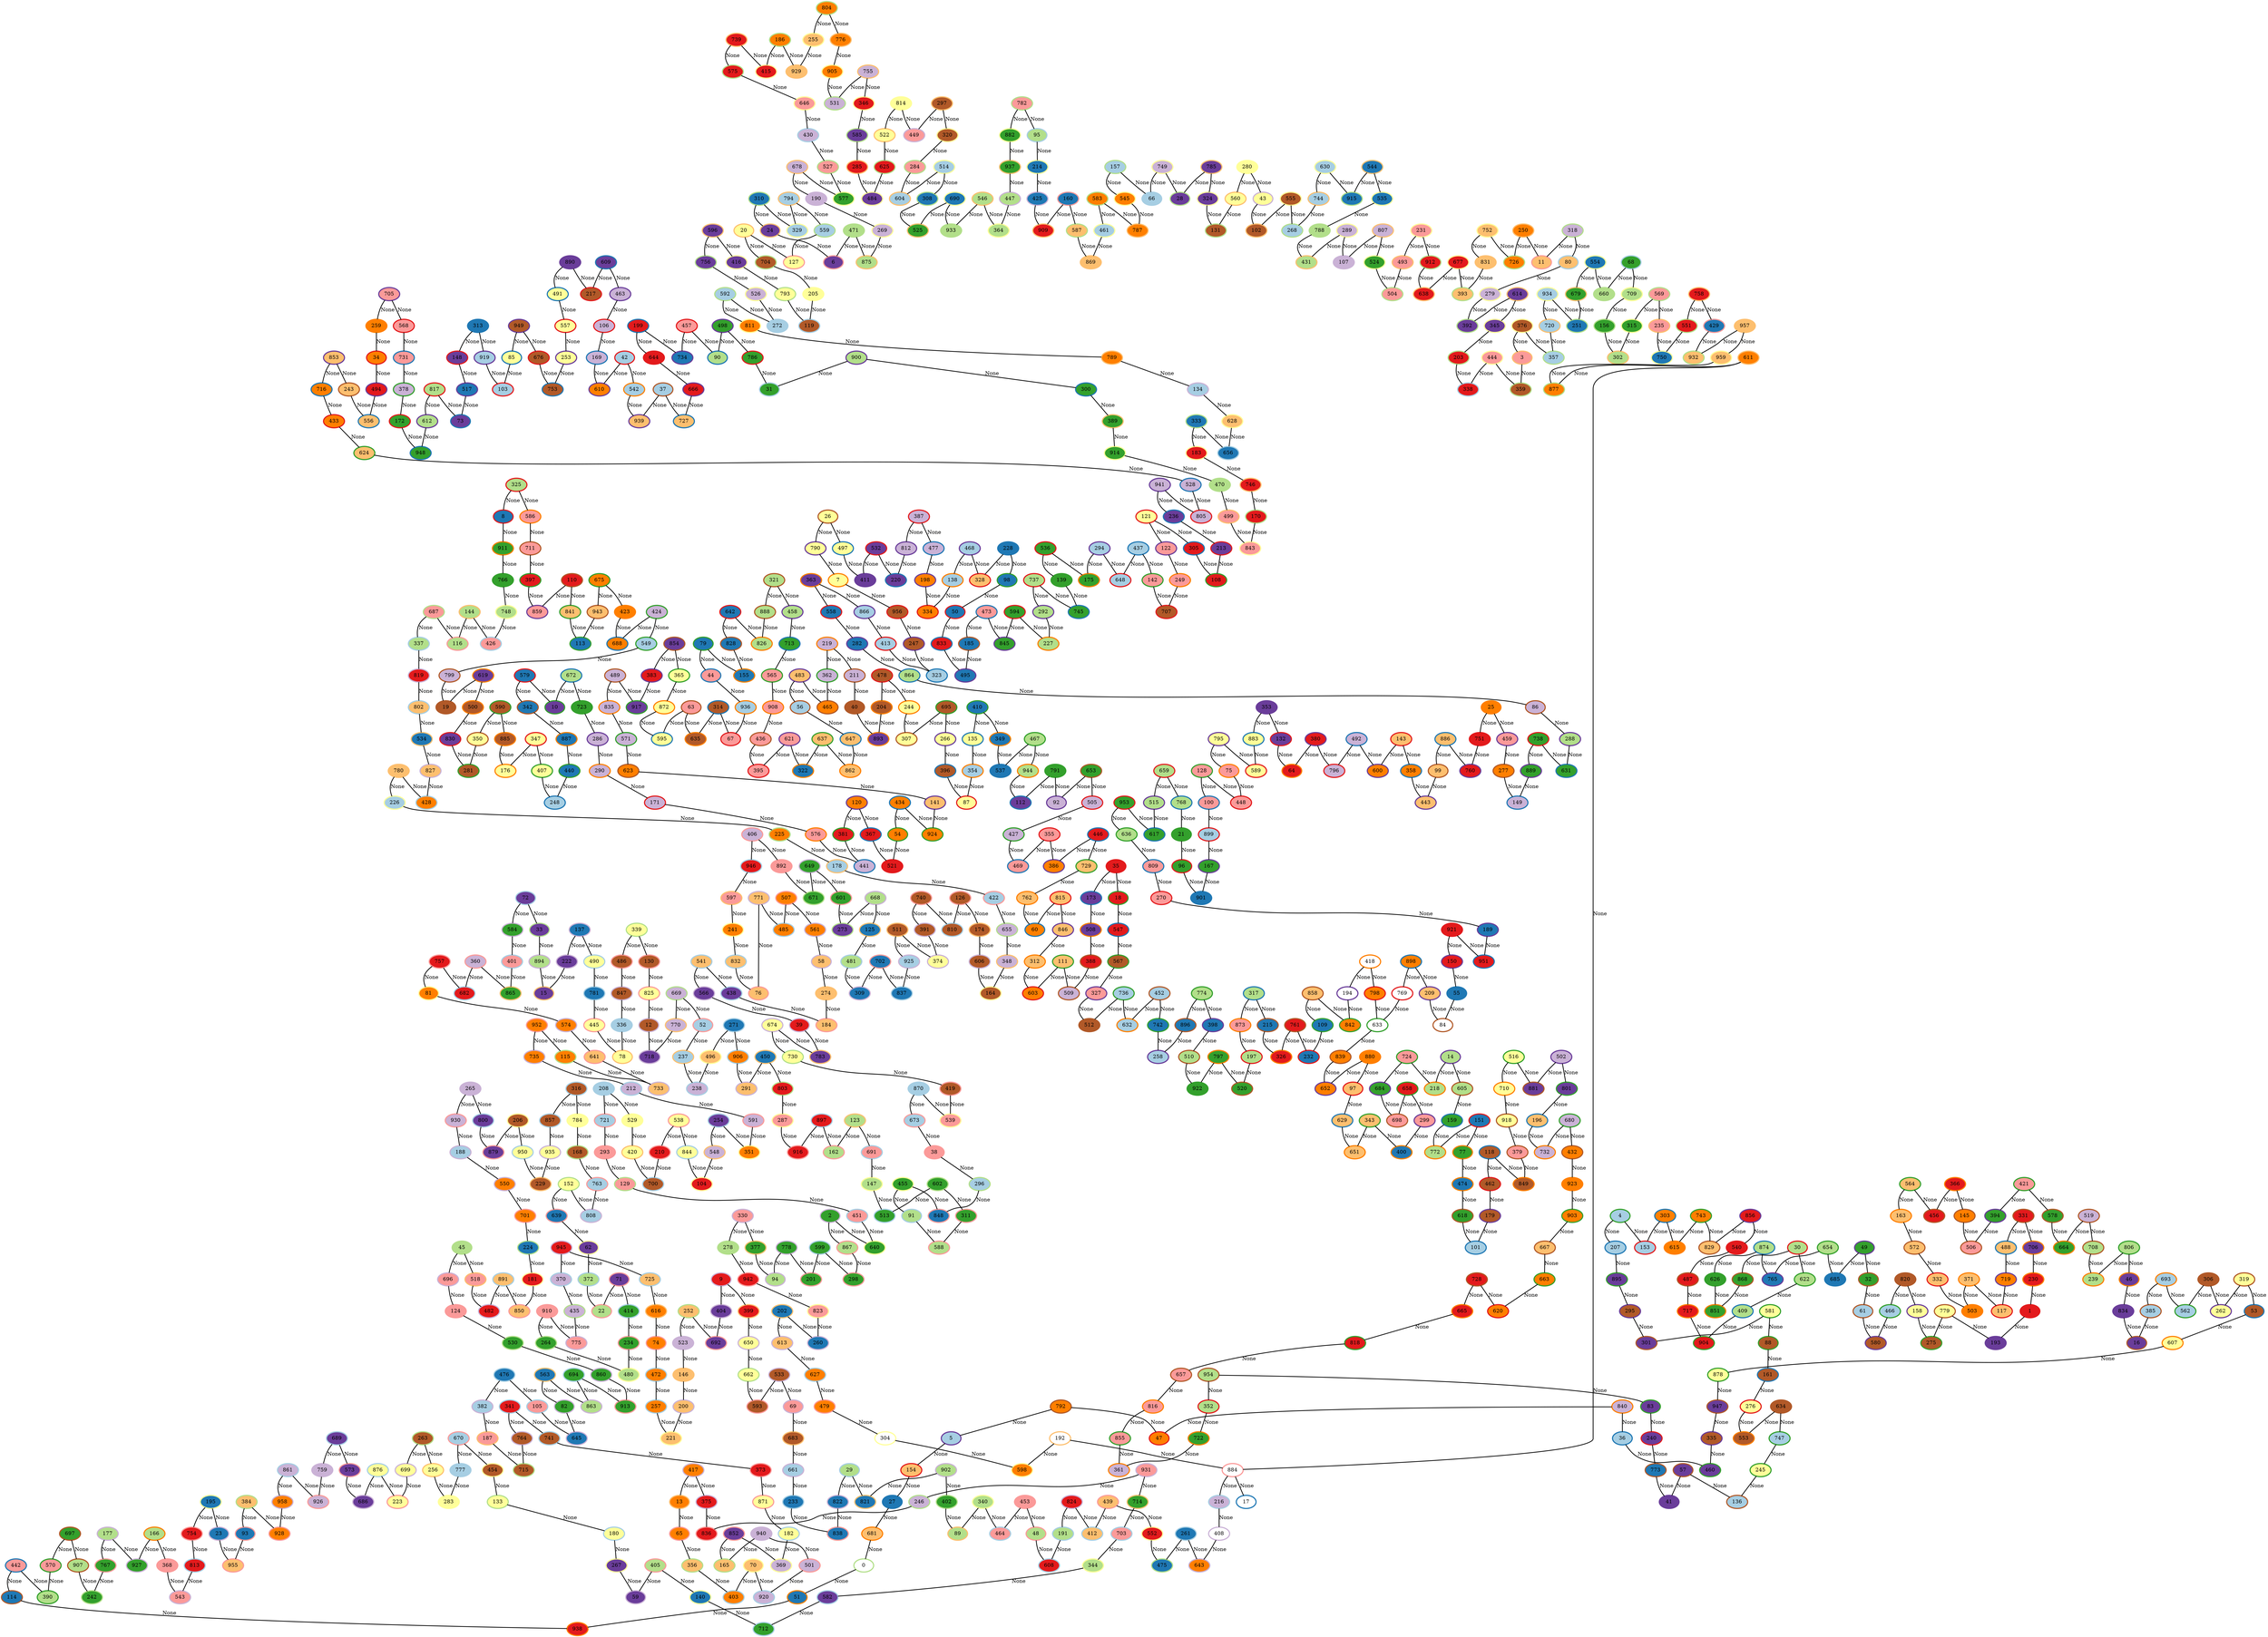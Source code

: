 graph G {
    0 [penwidth=3,label="0",color=3, colorscheme=paired12]
    1 [penwidth=3,label="1",color=6, colorscheme=paired12,style=filled,fillcolor=6]
    2 [penwidth=3,label="2",color=9, colorscheme=paired12,style=filled,fillcolor=4]
    3 [penwidth=3,label="3",color=7, colorscheme=paired12,style=filled,fillcolor=5]
    4 [penwidth=3,label="4",color=4, colorscheme=paired12,style=filled,fillcolor=1]
    5 [penwidth=3,label="5",color=10, colorscheme=paired12,style=filled,fillcolor=1]
    6 [penwidth=3,label="6",color=5, colorscheme=paired12,style=filled,fillcolor=10]
    7 [penwidth=3,label="7",color=8, colorscheme=paired12,style=filled,fillcolor=11]
    8 [penwidth=3,label="8",color=6, colorscheme=paired12,style=filled,fillcolor=2]
    9 [penwidth=3,label="9",color=9, colorscheme=paired12,style=filled,fillcolor=6]
    10 [penwidth=3,label="10",color=4, colorscheme=paired12,style=filled,fillcolor=10]
    11 [penwidth=3,label="11",color=5, colorscheme=paired12,style=filled,fillcolor=7]
    12 [penwidth=3,label="12",color=9, colorscheme=paired12,style=filled,fillcolor=12]
    13 [penwidth=3,label="13",color=7, colorscheme=paired12,style=filled,fillcolor=8]
    14 [penwidth=3,label="14",color=10, colorscheme=paired12,style=filled,fillcolor=3]
    15 [penwidth=3,label="15",color=7, colorscheme=paired12,style=filled,fillcolor=10]
    16 [penwidth=3,label="16",color=12, colorscheme=paired12,style=filled,fillcolor=10]
    17 [penwidth=3,label="17",color=2, colorscheme=paired12]
    18 [penwidth=3,label="18",color=4, colorscheme=paired12,style=filled,fillcolor=6]
    19 [penwidth=3,label="19",color=12, colorscheme=paired12,style=filled,fillcolor=12]
    20 [penwidth=3,label="20",color=7, colorscheme=paired12,style=filled,fillcolor=11]
    21 [penwidth=3,label="21",color=4, colorscheme=paired12,style=filled,fillcolor=4]
    22 [penwidth=3,label="22",color=5, colorscheme=paired12,style=filled,fillcolor=3]
    23 [penwidth=3,label="23",color=9, colorscheme=paired12,style=filled,fillcolor=2]
    24 [penwidth=3,label="24",color=7, colorscheme=paired12,style=filled,fillcolor=10]
    25 [penwidth=3,label="25",color=8, colorscheme=paired12,style=filled,fillcolor=8]
    26 [penwidth=3,label="26",color=12, colorscheme=paired12,style=filled,fillcolor=11]
    27 [penwidth=3,label="27",color=2, colorscheme=paired12,style=filled,fillcolor=2]
    28 [penwidth=3,label="28",color=3, colorscheme=paired12,style=filled,fillcolor=10]
    29 [penwidth=3,label="29",color=1, colorscheme=paired12,style=filled,fillcolor=3]
    30 [penwidth=3,label="30",color=6, colorscheme=paired12,style=filled,fillcolor=3]
    31 [penwidth=3,label="31",color=1, colorscheme=paired12,style=filled,fillcolor=4]
    32 [penwidth=3,label="32",color=12, colorscheme=paired12,style=filled,fillcolor=4]
    33 [penwidth=3,label="33",color=3, colorscheme=paired12,style=filled,fillcolor=10]
    34 [penwidth=3,label="34",color=6, colorscheme=paired12,style=filled,fillcolor=8]
    35 [penwidth=3,label="35",color=6, colorscheme=paired12,style=filled,fillcolor=6]
    36 [penwidth=3,label="36",color=2, colorscheme=paired12,style=filled,fillcolor=1]
    37 [penwidth=3,label="37",color=12, colorscheme=paired12,style=filled,fillcolor=1]
    38 [penwidth=3,label="38",color=5, colorscheme=paired12,style=filled,fillcolor=5]
    39 [penwidth=3,label="39",color=9, colorscheme=paired12,style=filled,fillcolor=6]
    40 [penwidth=3,label="40",color=12, colorscheme=paired12,style=filled,fillcolor=12]
    41 [penwidth=3,label="41",color=10, colorscheme=paired12,style=filled,fillcolor=10]
    42 [penwidth=3,label="42",color=6, colorscheme=paired12,style=filled,fillcolor=1]
    43 [penwidth=3,label="43",color=9, colorscheme=paired12,style=filled,fillcolor=11]
    44 [penwidth=3,label="44",color=2, colorscheme=paired12,style=filled,fillcolor=5]
    45 [penwidth=3,label="45",color=3, colorscheme=paired12,style=filled,fillcolor=3]
    46 [penwidth=3,label="46",color=8, colorscheme=paired12,style=filled,fillcolor=10]
    47 [penwidth=3,label="47",color=6, colorscheme=paired12,style=filled,fillcolor=8]
    48 [penwidth=3,label="48",color=5, colorscheme=paired12,style=filled,fillcolor=3]
    49 [penwidth=3,label="49",color=10, colorscheme=paired12,style=filled,fillcolor=4]
    50 [penwidth=3,label="50",color=6, colorscheme=paired12,style=filled,fillcolor=2]
    51 [penwidth=3,label="51",color=8, colorscheme=paired12,style=filled,fillcolor=2]
    52 [penwidth=3,label="52",color=5, colorscheme=paired12,style=filled,fillcolor=1]
    53 [penwidth=3,label="53",color=2, colorscheme=paired12,style=filled,fillcolor=12]
    54 [penwidth=3,label="54",color=4, colorscheme=paired12,style=filled,fillcolor=8]
    55 [penwidth=3,label="55",color=2, colorscheme=paired12,style=filled,fillcolor=2]
    56 [penwidth=3,label="56",color=12, colorscheme=paired12,style=filled,fillcolor=1]
    57 [penwidth=3,label="57",color=12, colorscheme=paired12,style=filled,fillcolor=10]
    58 [penwidth=3,label="58",color=9, colorscheme=paired12,style=filled,fillcolor=7]
    59 [penwidth=3,label="59",color=9, colorscheme=paired12,style=filled,fillcolor=10]
    60 [penwidth=3,label="60",color=2, colorscheme=paired12,style=filled,fillcolor=8]
    61 [penwidth=3,label="61",color=12, colorscheme=paired12,style=filled,fillcolor=1]
    62 [penwidth=3,label="62",color=11, colorscheme=paired12,style=filled,fillcolor=10]
    63 [penwidth=3,label="63",color=12, colorscheme=paired12,style=filled,fillcolor=5]
    64 [penwidth=3,label="64",color=8, colorscheme=paired12,style=filled,fillcolor=6]
    65 [penwidth=3,label="65",color=5, colorscheme=paired12,style=filled,fillcolor=8]
    66 [penwidth=3,label="66",color=1, colorscheme=paired12,style=filled,fillcolor=1]
    67 [penwidth=3,label="67",color=6, colorscheme=paired12,style=filled,fillcolor=5]
    68 [penwidth=3,label="68",color=1, colorscheme=paired12,style=filled,fillcolor=4]
    69 [penwidth=3,label="69",color=9, colorscheme=paired12,style=filled,fillcolor=5]
    70 [penwidth=3,label="70",color=11, colorscheme=paired12,style=filled,fillcolor=7]
    71 [penwidth=3,label="71",color=5, colorscheme=paired12,style=filled,fillcolor=10]
    72 [penwidth=3,label="72",color=1, colorscheme=paired12,style=filled,fillcolor=10]
    73 [penwidth=3,label="73",color=2, colorscheme=paired12,style=filled,fillcolor=10]
    74 [penwidth=3,label="74",color=5, colorscheme=paired12,style=filled,fillcolor=8]
    75 [penwidth=3,label="75",color=8, colorscheme=paired12,style=filled,fillcolor=5]
    76 [penwidth=3,label="76",color=5, colorscheme=paired12,style=filled,fillcolor=7]
    77 [penwidth=3,label="77",color=8, colorscheme=paired12,style=filled,fillcolor=4]
    78 [penwidth=3,label="78",color=7, colorscheme=paired12,style=filled,fillcolor=11]
    79 [penwidth=3,label="79",color=4, colorscheme=paired12,style=filled,fillcolor=2]
    80 [penwidth=3,label="80",color=1, colorscheme=paired12,style=filled,fillcolor=7]
    81 [penwidth=3,label="81",color=11, colorscheme=paired12,style=filled,fillcolor=8]
    82 [penwidth=3,label="82",color=9, colorscheme=paired12,style=filled,fillcolor=4]
    83 [penwidth=3,label="83",color=4, colorscheme=paired12,style=filled,fillcolor=10]
    84 [penwidth=3,label="84",color=12, colorscheme=paired12]
    85 [penwidth=3,label="85",color=2, colorscheme=paired12,style=filled,fillcolor=11]
    86 [penwidth=3,label="86",color=12, colorscheme=paired12,style=filled,fillcolor=9]
    87 [penwidth=3,label="87",color=6, colorscheme=paired12,style=filled,fillcolor=11]
    88 [penwidth=3,label="88",color=4, colorscheme=paired12,style=filled,fillcolor=12]
    89 [penwidth=3,label="89",color=7, colorscheme=paired12,style=filled,fillcolor=3]
    90 [penwidth=3,label="90",color=2, colorscheme=paired12,style=filled,fillcolor=3]
    91 [penwidth=3,label="91",color=1, colorscheme=paired12,style=filled,fillcolor=3]
    92 [penwidth=3,label="92",color=10, colorscheme=paired12,style=filled,fillcolor=9]
    93 [penwidth=3,label="93",color=5, colorscheme=paired12,style=filled,fillcolor=2]
    94 [penwidth=3,label="94",color=9, colorscheme=paired12,style=filled,fillcolor=3]
    95 [penwidth=3,label="95",color=1, colorscheme=paired12,style=filled,fillcolor=3]
    96 [penwidth=3,label="96",color=6, colorscheme=paired12,style=filled,fillcolor=4]
    97 [penwidth=3,label="97",color=6, colorscheme=paired12,style=filled,fillcolor=7]
    98 [penwidth=3,label="98",color=4, colorscheme=paired12,style=filled,fillcolor=2]
    99 [penwidth=3,label="99",color=12, colorscheme=paired12,style=filled,fillcolor=7]
    100 [penwidth=3,label="100",color=2, colorscheme=paired12,style=filled,fillcolor=5]
    101 [penwidth=3,label="101",color=2, colorscheme=paired12,style=filled,fillcolor=1]
    102 [penwidth=3,label="102",color=7, colorscheme=paired12,style=filled,fillcolor=12]
    103 [penwidth=3,label="103",color=6, colorscheme=paired12,style=filled,fillcolor=1]
    104 [penwidth=3,label="104",color=11, colorscheme=paired12,style=filled,fillcolor=6]
    105 [penwidth=3,label="105",color=1, colorscheme=paired12,style=filled,fillcolor=5]
    106 [penwidth=3,label="106",color=6, colorscheme=paired12,style=filled,fillcolor=9]
    107 [penwidth=3,label="107",color=9, colorscheme=paired12,style=filled,fillcolor=9]
    108 [penwidth=3,label="108",color=4, colorscheme=paired12,style=filled,fillcolor=6]
    109 [penwidth=3,label="109",color=4, colorscheme=paired12,style=filled,fillcolor=2]
    110 [penwidth=3,label="110",color=12, colorscheme=paired12,style=filled,fillcolor=6]
    111 [penwidth=3,label="111",color=4, colorscheme=paired12,style=filled,fillcolor=7]
    112 [penwidth=3,label="112",color=2, colorscheme=paired12,style=filled,fillcolor=10]
    113 [penwidth=3,label="113",color=4, colorscheme=paired12,style=filled,fillcolor=2]
    114 [penwidth=3,label="114",color=12, colorscheme=paired12,style=filled,fillcolor=2]
    115 [penwidth=3,label="115",color=3, colorscheme=paired12,style=filled,fillcolor=8]
    116 [penwidth=3,label="116",color=5, colorscheme=paired12,style=filled,fillcolor=3]
    117 [penwidth=3,label="117",color=6, colorscheme=paired12,style=filled,fillcolor=7]
    118 [penwidth=3,label="118",color=2, colorscheme=paired12,style=filled,fillcolor=12]
    119 [penwidth=3,label="119",color=1, colorscheme=paired12,style=filled,fillcolor=12]
    120 [penwidth=3,label="120",color=10, colorscheme=paired12,style=filled,fillcolor=8]
    121 [penwidth=3,label="121",color=6, colorscheme=paired12,style=filled,fillcolor=11]
    122 [penwidth=3,label="122",color=10, colorscheme=paired12,style=filled,fillcolor=5]
    123 [penwidth=3,label="123",color=7, colorscheme=paired12,style=filled,fillcolor=3]
    124 [penwidth=3,label="124",color=5, colorscheme=paired12,style=filled,fillcolor=5]
    125 [penwidth=3,label="125",color=7, colorscheme=paired12,style=filled,fillcolor=2]
    126 [penwidth=3,label="126",color=5, colorscheme=paired12,style=filled,fillcolor=12]
    127 [penwidth=3,label="127",color=5, colorscheme=paired12,style=filled,fillcolor=11]
    128 [penwidth=3,label="128",color=4, colorscheme=paired12,style=filled,fillcolor=5]
    129 [penwidth=3,label="129",color=3, colorscheme=paired12,style=filled,fillcolor=5]
    130 [penwidth=3,label="130",color=5, colorscheme=paired12,style=filled,fillcolor=12]
    131 [penwidth=3,label="131",color=3, colorscheme=paired12,style=filled,fillcolor=12]
    132 [penwidth=3,label="132",color=6, colorscheme=paired12,style=filled,fillcolor=10]
    133 [penwidth=3,label="133",color=3, colorscheme=paired12,style=filled,fillcolor=11]
    134 [penwidth=3,label="134",color=9, colorscheme=paired12,style=filled,fillcolor=1]
    135 [penwidth=3,label="135",color=2, colorscheme=paired12,style=filled,fillcolor=11]
    136 [penwidth=3,label="136",color=12, colorscheme=paired12,style=filled,fillcolor=1]
    137 [penwidth=3,label="137",color=9, colorscheme=paired12,style=filled,fillcolor=2]
    138 [penwidth=3,label="138",color=8, colorscheme=paired12,style=filled,fillcolor=1]
    139 [penwidth=3,label="139",color=4, colorscheme=paired12,style=filled,fillcolor=4]
    140 [penwidth=3,label="140",color=11, colorscheme=paired12,style=filled,fillcolor=2]
    141 [penwidth=3,label="141",color=10, colorscheme=paired12,style=filled,fillcolor=7]
    142 [penwidth=3,label="142",color=4, colorscheme=paired12,style=filled,fillcolor=5]
    143 [penwidth=3,label="143",color=6, colorscheme=paired12,style=filled,fillcolor=7]
    144 [penwidth=3,label="144",color=7, colorscheme=paired12,style=filled,fillcolor=3]
    145 [penwidth=3,label="145",color=12, colorscheme=paired12,style=filled,fillcolor=8]
    146 [penwidth=3,label="146",color=7, colorscheme=paired12,style=filled,fillcolor=7]
    147 [penwidth=3,label="147",color=11, colorscheme=paired12,style=filled,fillcolor=3]
    148 [penwidth=3,label="148",color=6, colorscheme=paired12,style=filled,fillcolor=10]
    149 [penwidth=3,label="149",color=2, colorscheme=paired12,style=filled,fillcolor=9]
    150 [penwidth=3,label="150",color=10, colorscheme=paired12,style=filled,fillcolor=6]
    151 [penwidth=3,label="151",color=6, colorscheme=paired12,style=filled,fillcolor=2]
    152 [penwidth=3,label="152",color=3, colorscheme=paired12,style=filled,fillcolor=11]
    153 [penwidth=3,label="153",color=6, colorscheme=paired12,style=filled,fillcolor=1]
    154 [penwidth=3,label="154",color=6, colorscheme=paired12,style=filled,fillcolor=7]
    155 [penwidth=3,label="155",color=8, colorscheme=paired12,style=filled,fillcolor=2]
    156 [penwidth=3,label="156",color=3, colorscheme=paired12,style=filled,fillcolor=4]
    157 [penwidth=3,label="157",color=3, colorscheme=paired12,style=filled,fillcolor=1]
    158 [penwidth=3,label="158",color=10, colorscheme=paired12,style=filled,fillcolor=11]
    159 [penwidth=3,label="159",color=2, colorscheme=paired12,style=filled,fillcolor=4]
    160 [penwidth=3,label="160",color=5, colorscheme=paired12,style=filled,fillcolor=2]
    161 [penwidth=3,label="161",color=2, colorscheme=paired12,style=filled,fillcolor=12]
    162 [penwidth=3,label="162",color=5, colorscheme=paired12,style=filled,fillcolor=3]
    163 [penwidth=3,label="163",color=8, colorscheme=paired12,style=filled,fillcolor=7]
    164 [penwidth=3,label="164",color=11, colorscheme=paired12,style=filled,fillcolor=12]
    165 [penwidth=3,label="165",color=3, colorscheme=paired12,style=filled,fillcolor=7]
    166 [penwidth=3,label="166",color=8, colorscheme=paired12,style=filled,fillcolor=3]
    167 [penwidth=3,label="167",color=10, colorscheme=paired12,style=filled,fillcolor=4]
    168 [penwidth=3,label="168",color=3, colorscheme=paired12,style=filled,fillcolor=12]
    169 [penwidth=3,label="169",color=2, colorscheme=paired12,style=filled,fillcolor=9]
    170 [penwidth=3,label="170",color=3, colorscheme=paired12,style=filled,fillcolor=6]
    171 [penwidth=3,label="171",color=6, colorscheme=paired12,style=filled,fillcolor=9]
    172 [penwidth=3,label="172",color=6, colorscheme=paired12,style=filled,fillcolor=4]
    173 [penwidth=3,label="173",color=2, colorscheme=paired12,style=filled,fillcolor=10]
    174 [penwidth=3,label="174",color=7, colorscheme=paired12,style=filled,fillcolor=12]
    175 [penwidth=3,label="175",color=8, colorscheme=paired12,style=filled,fillcolor=4]
    176 [penwidth=3,label="176",color=8, colorscheme=paired12,style=filled,fillcolor=11]
    177 [penwidth=3,label="177",color=9, colorscheme=paired12,style=filled,fillcolor=3]
    178 [penwidth=3,label="178",color=7, colorscheme=paired12,style=filled,fillcolor=1]
    179 [penwidth=3,label="179",color=10, colorscheme=paired12,style=filled,fillcolor=12]
    180 [penwidth=3,label="180",color=1, colorscheme=paired12,style=filled,fillcolor=11]
    181 [penwidth=3,label="181",color=11, colorscheme=paired12,style=filled,fillcolor=6]
    182 [penwidth=3,label="182",color=1, colorscheme=paired12,style=filled,fillcolor=11]
    183 [penwidth=3,label="183",color=11, colorscheme=paired12,style=filled,fillcolor=6]
    184 [penwidth=3,label="184",color=5, colorscheme=paired12,style=filled,fillcolor=7]
    185 [penwidth=3,label="185",color=12, colorscheme=paired12,style=filled,fillcolor=2]
    186 [penwidth=3,label="186",color=3, colorscheme=paired12,style=filled,fillcolor=8]
    187 [penwidth=3,label="187",color=7, colorscheme=paired12,style=filled,fillcolor=5]
    188 [penwidth=3,label="188",color=9, colorscheme=paired12,style=filled,fillcolor=1]
    189 [penwidth=3,label="189",color=10, colorscheme=paired12,style=filled,fillcolor=2]
    190 [penwidth=3,label="190",color=9, colorscheme=paired12,style=filled,fillcolor=9]
    191 [penwidth=3,label="191",color=1, colorscheme=paired12,style=filled,fillcolor=3]
    192 [penwidth=3,label="192",color=7, colorscheme=paired12]
    193 [penwidth=3,label="193",color=10, colorscheme=paired12,style=filled,fillcolor=10]
    194 [penwidth=3,label="194",color=10, colorscheme=paired12]
    195 [penwidth=3,label="195",color=11, colorscheme=paired12,style=filled,fillcolor=2]
    196 [penwidth=3,label="196",color=2, colorscheme=paired12,style=filled,fillcolor=7]
    197 [penwidth=3,label="197",color=6, colorscheme=paired12,style=filled,fillcolor=3]
    198 [penwidth=3,label="198",color=10, colorscheme=paired12,style=filled,fillcolor=8]
    199 [penwidth=3,label="199",color=2, colorscheme=paired12,style=filled,fillcolor=6]
    200 [penwidth=3,label="200",color=9, colorscheme=paired12,style=filled,fillcolor=7]
    201 [penwidth=3,label="201",color=5, colorscheme=paired12,style=filled,fillcolor=4]
    202 [penwidth=3,label="202",color=7, colorscheme=paired12,style=filled,fillcolor=2]
    203 [penwidth=3,label="203",color=3, colorscheme=paired12,style=filled,fillcolor=6]
    204 [penwidth=3,label="204",color=8, colorscheme=paired12,style=filled,fillcolor=12]
    205 [penwidth=3,label="205",color=11, colorscheme=paired12,style=filled,fillcolor=11]
    206 [penwidth=3,label="206",color=11, colorscheme=paired12,style=filled,fillcolor=12]
    207 [penwidth=3,label="207",color=2, colorscheme=paired12,style=filled,fillcolor=1]
    208 [penwidth=3,label="208",color=1, colorscheme=paired12,style=filled,fillcolor=1]
    209 [penwidth=3,label="209",color=10, colorscheme=paired12,style=filled,fillcolor=7]
    210 [penwidth=3,label="210",color=5, colorscheme=paired12,style=filled,fillcolor=6]
    211 [penwidth=3,label="211",color=12, colorscheme=paired12,style=filled,fillcolor=9]
    212 [penwidth=3,label="212",color=1, colorscheme=paired12,style=filled,fillcolor=9]
    213 [penwidth=3,label="213",color=6, colorscheme=paired12,style=filled,fillcolor=10]
    214 [penwidth=3,label="214",color=11, colorscheme=paired12,style=filled,fillcolor=2]
    215 [penwidth=3,label="215",color=12, colorscheme=paired12,style=filled,fillcolor=2]
    216 [penwidth=3,label="216",color=1, colorscheme=paired12,style=filled,fillcolor=9]
    217 [penwidth=3,label="217",color=6, colorscheme=paired12,style=filled,fillcolor=12]
    218 [penwidth=3,label="218",color=8, colorscheme=paired12,style=filled,fillcolor=3]
    219 [penwidth=3,label="219",color=8, colorscheme=paired12,style=filled,fillcolor=9]
    220 [penwidth=3,label="220",color=2, colorscheme=paired12,style=filled,fillcolor=10]
    221 [penwidth=3,label="221",color=11, colorscheme=paired12,style=filled,fillcolor=7]
    222 [penwidth=3,label="222",color=9, colorscheme=paired12,style=filled,fillcolor=10]
    223 [penwidth=3,label="223",color=5, colorscheme=paired12,style=filled,fillcolor=11]
    224 [penwidth=3,label="224",color=3, colorscheme=paired12,style=filled,fillcolor=2]
    225 [penwidth=3,label="225",color=3, colorscheme=paired12,style=filled,fillcolor=8]
    226 [penwidth=3,label="226",color=11, colorscheme=paired12,style=filled,fillcolor=1]
    227 [penwidth=3,label="227",color=8, colorscheme=paired12,style=filled,fillcolor=3]
    228 [penwidth=3,label="228",color=2, colorscheme=paired12,style=filled,fillcolor=2]
    229 [penwidth=3,label="229",color=7, colorscheme=paired12,style=filled,fillcolor=12]
    230 [penwidth=3,label="230",color=8, colorscheme=paired12,style=filled,fillcolor=6]
    231 [penwidth=3,label="231",color=11, colorscheme=paired12,style=filled,fillcolor=5]
    232 [penwidth=3,label="232",color=6, colorscheme=paired12,style=filled,fillcolor=2]
    233 [penwidth=3,label="233",color=1, colorscheme=paired12,style=filled,fillcolor=2]
    234 [penwidth=3,label="234",color=5, colorscheme=paired12,style=filled,fillcolor=4]
    235 [penwidth=3,label="235",color=7, colorscheme=paired12,style=filled,fillcolor=5]
    236 [penwidth=3,label="236",color=2, colorscheme=paired12,style=filled,fillcolor=10]
    237 [penwidth=3,label="237",color=7, colorscheme=paired12,style=filled,fillcolor=1]
    238 [penwidth=3,label="238",color=1, colorscheme=paired12,style=filled,fillcolor=9]
    239 [penwidth=3,label="239",color=8, colorscheme=paired12,style=filled,fillcolor=3]
    240 [penwidth=3,label="240",color=6, colorscheme=paired12,style=filled,fillcolor=10]
    241 [penwidth=3,label="241",color=11, colorscheme=paired12,style=filled,fillcolor=8]
    242 [penwidth=3,label="242",color=3, colorscheme=paired12,style=filled,fillcolor=4]
    243 [penwidth=3,label="243",color=12, colorscheme=paired12,style=filled,fillcolor=7]
    244 [penwidth=3,label="244",color=8, colorscheme=paired12,style=filled,fillcolor=11]
    245 [penwidth=3,label="245",color=4, colorscheme=paired12,style=filled,fillcolor=11]
    246 [penwidth=3,label="246",color=3, colorscheme=paired12,style=filled,fillcolor=9]
    247 [penwidth=3,label="247",color=10, colorscheme=paired12,style=filled,fillcolor=12]
    248 [penwidth=3,label="248",color=2, colorscheme=paired12,style=filled,fillcolor=1]
    249 [penwidth=3,label="249",color=8, colorscheme=paired12,style=filled,fillcolor=5]
    250 [penwidth=3,label="250",color=7, colorscheme=paired12,style=filled,fillcolor=8]
    251 [penwidth=3,label="251",color=3, colorscheme=paired12,style=filled,fillcolor=2]
    252 [penwidth=3,label="252",color=3, colorscheme=paired12,style=filled,fillcolor=7]
    253 [penwidth=3,label="253",color=10, colorscheme=paired12,style=filled,fillcolor=11]
    254 [penwidth=3,label="254",color=1, colorscheme=paired12,style=filled,fillcolor=10]
    255 [penwidth=3,label="255",color=11, colorscheme=paired12,style=filled,fillcolor=7]
    256 [penwidth=3,label="256",color=7, colorscheme=paired12,style=filled,fillcolor=11]
    257 [penwidth=3,label="257",color=1, colorscheme=paired12,style=filled,fillcolor=8]
    258 [penwidth=3,label="258",color=10, colorscheme=paired12,style=filled,fillcolor=1]
    259 [penwidth=3,label="259",color=8, colorscheme=paired12,style=filled,fillcolor=8]
    260 [penwidth=3,label="260",color=9, colorscheme=paired12,style=filled,fillcolor=2]
    261 [penwidth=3,label="261",color=1, colorscheme=paired12,style=filled,fillcolor=2]
    262 [penwidth=3,label="262",color=10, colorscheme=paired12,style=filled,fillcolor=11]
    263 [penwidth=3,label="263",color=3, colorscheme=paired12,style=filled,fillcolor=12]
    264 [penwidth=3,label="264",color=3, colorscheme=paired12,style=filled,fillcolor=4]
    265 [penwidth=3,label="265",color=9, colorscheme=paired12,style=filled,fillcolor=9]
    266 [penwidth=3,label="266",color=10, colorscheme=paired12,style=filled,fillcolor=11]
    267 [penwidth=3,label="267",color=11, colorscheme=paired12,style=filled,fillcolor=10]
    268 [penwidth=3,label="268",color=3, colorscheme=paired12,style=filled,fillcolor=1]
    269 [penwidth=3,label="269",color=11, colorscheme=paired12,style=filled,fillcolor=9]
    270 [penwidth=3,label="270",color=6, colorscheme=paired12,style=filled,fillcolor=5]
    271 [penwidth=3,label="271",color=1, colorscheme=paired12,style=filled,fillcolor=2]
    272 [penwidth=3,label="272",color=1, colorscheme=paired12,style=filled,fillcolor=1]
    273 [penwidth=3,label="273",color=3, colorscheme=paired12,style=filled,fillcolor=10]
    274 [penwidth=3,label="274",color=7, colorscheme=paired12,style=filled,fillcolor=7]
    275 [penwidth=3,label="275",color=4, colorscheme=paired12,style=filled,fillcolor=12]
    276 [penwidth=3,label="276",color=6, colorscheme=paired12,style=filled,fillcolor=11]
    277 [penwidth=3,label="277",color=12, colorscheme=paired12,style=filled,fillcolor=8]
    278 [penwidth=3,label="278",color=3, colorscheme=paired12,style=filled,fillcolor=3]
    279 [penwidth=3,label="279",color=11, colorscheme=paired12,style=filled,fillcolor=9]
    280 [penwidth=3,label="280",color=11, colorscheme=paired12,style=filled,fillcolor=11]
    281 [penwidth=3,label="281",color=4, colorscheme=paired12,style=filled,fillcolor=12]
    282 [penwidth=3,label="282",color=10, colorscheme=paired12,style=filled,fillcolor=2]
    283 [penwidth=3,label="283",color=11, colorscheme=paired12,style=filled,fillcolor=11]
    284 [penwidth=3,label="284",color=3, colorscheme=paired12,style=filled,fillcolor=5]
    285 [penwidth=3,label="285",color=7, colorscheme=paired12,style=filled,fillcolor=6]
    286 [penwidth=3,label="286",color=10, colorscheme=paired12,style=filled,fillcolor=9]
    287 [penwidth=3,label="287",color=11, colorscheme=paired12,style=filled,fillcolor=5]
    288 [penwidth=3,label="288",color=10, colorscheme=paired12,style=filled,fillcolor=3]
    289 [penwidth=3,label="289",color=11, colorscheme=paired12,style=filled,fillcolor=9]
    290 [penwidth=3,label="290",color=8, colorscheme=paired12,style=filled,fillcolor=9]
    291 [penwidth=3,label="291",color=9, colorscheme=paired12,style=filled,fillcolor=7]
    292 [penwidth=3,label="292",color=10, colorscheme=paired12,style=filled,fillcolor=3]
    293 [penwidth=3,label="293",color=5, colorscheme=paired12,style=filled,fillcolor=5]
    294 [penwidth=3,label="294",color=10, colorscheme=paired12,style=filled,fillcolor=1]
    295 [penwidth=3,label="295",color=10, colorscheme=paired12,style=filled,fillcolor=12]
    296 [penwidth=3,label="296",color=3, colorscheme=paired12,style=filled,fillcolor=1]
    297 [penwidth=3,label="297",color=7, colorscheme=paired12,style=filled,fillcolor=12]
    298 [penwidth=3,label="298",color=5, colorscheme=paired12,style=filled,fillcolor=4]
    299 [penwidth=3,label="299",color=10, colorscheme=paired12,style=filled,fillcolor=5]
    300 [penwidth=3,label="300",color=2, colorscheme=paired12,style=filled,fillcolor=4]
    301 [penwidth=3,label="301",color=12, colorscheme=paired12,style=filled,fillcolor=10]
    302 [penwidth=3,label="302",color=7, colorscheme=paired12,style=filled,fillcolor=3]
    303 [penwidth=3,label="303",color=2, colorscheme=paired12,style=filled,fillcolor=8]
    304 [penwidth=3,label="304",color=11, colorscheme=paired12]
    305 [penwidth=3,label="305",color=2, colorscheme=paired12,style=filled,fillcolor=6]
    306 [penwidth=3,label="306",color=12, colorscheme=paired12,style=filled,fillcolor=12]
    307 [penwidth=3,label="307",color=12, colorscheme=paired12,style=filled,fillcolor=11]
    308 [penwidth=3,label="308",color=3, colorscheme=paired12,style=filled,fillcolor=2]
    309 [penwidth=3,label="309",color=9, colorscheme=paired12,style=filled,fillcolor=2]
    310 [penwidth=3,label="310",color=3, colorscheme=paired12,style=filled,fillcolor=2]
    311 [penwidth=3,label="311",color=5, colorscheme=paired12,style=filled,fillcolor=4]
    312 [penwidth=3,label="312",color=8, colorscheme=paired12,style=filled,fillcolor=7]
    313 [penwidth=3,label="313",color=2, colorscheme=paired12,style=filled,fillcolor=2]
    314 [penwidth=3,label="314",color=2, colorscheme=paired12,style=filled,fillcolor=12]
    315 [penwidth=3,label="315",color=11, colorscheme=paired12,style=filled,fillcolor=4]
    316 [penwidth=3,label="316",color=1, colorscheme=paired12,style=filled,fillcolor=12]
    317 [penwidth=3,label="317",color=2, colorscheme=paired12,style=filled,fillcolor=3]
    318 [penwidth=3,label="318",color=3, colorscheme=paired12,style=filled,fillcolor=9]
    319 [penwidth=3,label="319",color=12, colorscheme=paired12,style=filled,fillcolor=11]
    320 [penwidth=3,label="320",color=11, colorscheme=paired12,style=filled,fillcolor=12]
    321 [penwidth=3,label="321",color=12, colorscheme=paired12,style=filled,fillcolor=3]
    322 [penwidth=3,label="322",color=8, colorscheme=paired12,style=filled,fillcolor=2]
    323 [penwidth=3,label="323",color=2, colorscheme=paired12,style=filled,fillcolor=1]
    324 [penwidth=3,label="324",color=11, colorscheme=paired12,style=filled,fillcolor=10]
    325 [penwidth=3,label="325",color=6, colorscheme=paired12,style=filled,fillcolor=3]
    326 [penwidth=3,label="326",color=8, colorscheme=paired12,style=filled,fillcolor=6]
    327 [penwidth=3,label="327",color=10, colorscheme=paired12,style=filled,fillcolor=5]
    328 [penwidth=3,label="328",color=6, colorscheme=paired12,style=filled,fillcolor=7]
    329 [penwidth=3,label="329",color=11, colorscheme=paired12,style=filled,fillcolor=1]
    330 [penwidth=3,label="330",color=9, colorscheme=paired12,style=filled,fillcolor=5]
    331 [penwidth=3,label="331",color=12, colorscheme=paired12,style=filled,fillcolor=6]
    332 [penwidth=3,label="332",color=6, colorscheme=paired12,style=filled,fillcolor=7]
    333 [penwidth=3,label="333",color=3, colorscheme=paired12,style=filled,fillcolor=2]
    334 [penwidth=3,label="334",color=6, colorscheme=paired12,style=filled,fillcolor=8]
    335 [penwidth=3,label="335",color=10, colorscheme=paired12,style=filled,fillcolor=12]
    336 [penwidth=3,label="336",color=1, colorscheme=paired12,style=filled,fillcolor=1]
    337 [penwidth=3,label="337",color=1, colorscheme=paired12,style=filled,fillcolor=3]
    338 [penwidth=3,label="338",color=1, colorscheme=paired12,style=filled,fillcolor=6]
    339 [penwidth=3,label="339",color=3, colorscheme=paired12,style=filled,fillcolor=11]
    340 [penwidth=3,label="340",color=11, colorscheme=paired12,style=filled,fillcolor=3]
    341 [penwidth=3,label="341",color=1, colorscheme=paired12,style=filled,fillcolor=6]
    342 [penwidth=3,label="342",color=12, colorscheme=paired12,style=filled,fillcolor=2]
    343 [penwidth=3,label="343",color=4, colorscheme=paired12,style=filled,fillcolor=7]
    344 [penwidth=3,label="344",color=11, colorscheme=paired12,style=filled,fillcolor=3]
    345 [penwidth=3,label="345",color=11, colorscheme=paired12,style=filled,fillcolor=10]
    346 [penwidth=3,label="346",color=11, colorscheme=paired12,style=filled,fillcolor=6]
    347 [penwidth=3,label="347",color=6, colorscheme=paired12,style=filled,fillcolor=11]
    348 [penwidth=3,label="348",color=7, colorscheme=paired12,style=filled,fillcolor=9]
    349 [penwidth=3,label="349",color=8, colorscheme=paired12,style=filled,fillcolor=2]
    350 [penwidth=3,label="350",color=12, colorscheme=paired12,style=filled,fillcolor=11]
    351 [penwidth=3,label="351",color=11, colorscheme=paired12,style=filled,fillcolor=8]
    352 [penwidth=3,label="352",color=6, colorscheme=paired12,style=filled,fillcolor=3]
    353 [penwidth=3,label="353",color=10, colorscheme=paired12,style=filled,fillcolor=10]
    354 [penwidth=3,label="354",color=8, colorscheme=paired12,style=filled,fillcolor=1]
    355 [penwidth=3,label="355",color=6, colorscheme=paired12,style=filled,fillcolor=5]
    356 [penwidth=3,label="356",color=3, colorscheme=paired12,style=filled,fillcolor=7]
    357 [penwidth=3,label="357",color=3, colorscheme=paired12,style=filled,fillcolor=1]
    358 [penwidth=3,label="358",color=2, colorscheme=paired12,style=filled,fillcolor=8]
    359 [penwidth=3,label="359",color=3, colorscheme=paired12,style=filled,fillcolor=12]
    360 [penwidth=3,label="360",color=5, colorscheme=paired12,style=filled,fillcolor=9]
    361 [penwidth=3,label="361",color=8, colorscheme=paired12,style=filled,fillcolor=9]
    362 [penwidth=3,label="362",color=4, colorscheme=paired12,style=filled,fillcolor=9]
    363 [penwidth=3,label="363",color=8, colorscheme=paired12,style=filled,fillcolor=10]
    364 [penwidth=3,label="364",color=11, colorscheme=paired12,style=filled,fillcolor=3]
    365 [penwidth=3,label="365",color=4, colorscheme=paired12,style=filled,fillcolor=11]
    366 [penwidth=3,label="366",color=8, colorscheme=paired12,style=filled,fillcolor=6]
    367 [penwidth=3,label="367",color=2, colorscheme=paired12,style=filled,fillcolor=6]
    368 [penwidth=3,label="368",color=5, colorscheme=paired12,style=filled,fillcolor=5]
    369 [penwidth=3,label="369",color=11, colorscheme=paired12,style=filled,fillcolor=9]
    370 [penwidth=3,label="370",color=1, colorscheme=paired12,style=filled,fillcolor=9]
    371 [penwidth=3,label="371",color=8, colorscheme=paired12,style=filled,fillcolor=7]
    372 [penwidth=3,label="372",color=1, colorscheme=paired12,style=filled,fillcolor=3]
    373 [penwidth=3,label="373",color=5, colorscheme=paired12,style=filled,fillcolor=6]
    374 [penwidth=3,label="374",color=9, colorscheme=paired12,style=filled,fillcolor=11]
    375 [penwidth=3,label="375",color=9, colorscheme=paired12,style=filled,fillcolor=6]
    376 [penwidth=3,label="376",color=11, colorscheme=paired12,style=filled,fillcolor=12]
    377 [penwidth=3,label="377",color=7, colorscheme=paired12,style=filled,fillcolor=4]
    378 [penwidth=3,label="378",color=4, colorscheme=paired12,style=filled,fillcolor=9]
    379 [penwidth=3,label="379",color=12, colorscheme=paired12,style=filled,fillcolor=5]
    380 [penwidth=3,label="380",color=10, colorscheme=paired12,style=filled,fillcolor=6]
    381 [penwidth=3,label="381",color=4, colorscheme=paired12,style=filled,fillcolor=6]
    382 [penwidth=3,label="382",color=9, colorscheme=paired12,style=filled,fillcolor=1]
    383 [penwidth=3,label="383",color=10, colorscheme=paired12,style=filled,fillcolor=6]
    384 [penwidth=3,label="384",color=3, colorscheme=paired12,style=filled,fillcolor=7]
    385 [penwidth=3,label="385",color=12, colorscheme=paired12,style=filled,fillcolor=1]
    386 [penwidth=3,label="386",color=10, colorscheme=paired12,style=filled,fillcolor=8]
    387 [penwidth=3,label="387",color=6, colorscheme=paired12,style=filled,fillcolor=9]
    388 [penwidth=3,label="388",color=12, colorscheme=paired12,style=filled,fillcolor=6]
    389 [penwidth=3,label="389",color=7, colorscheme=paired12,style=filled,fillcolor=4]
    390 [penwidth=3,label="390",color=4, colorscheme=paired12,style=filled,fillcolor=3]
    391 [penwidth=3,label="391",color=9, colorscheme=paired12,style=filled,fillcolor=12]
    392 [penwidth=3,label="392",color=3, colorscheme=paired12,style=filled,fillcolor=10]
    393 [penwidth=3,label="393",color=3, colorscheme=paired12,style=filled,fillcolor=7]
    394 [penwidth=3,label="394",color=10, colorscheme=paired12,style=filled,fillcolor=4]
    395 [penwidth=3,label="395",color=6, colorscheme=paired12,style=filled,fillcolor=5]
    396 [penwidth=3,label="396",color=2, colorscheme=paired12,style=filled,fillcolor=12]
    397 [penwidth=3,label="397",color=4, colorscheme=paired12,style=filled,fillcolor=6]
    398 [penwidth=3,label="398",color=10, colorscheme=paired12,style=filled,fillcolor=2]
    399 [penwidth=3,label="399",color=7, colorscheme=paired12,style=filled,fillcolor=6]
    400 [penwidth=3,label="400",color=8, colorscheme=paired12,style=filled,fillcolor=2]
    401 [penwidth=3,label="401",color=1, colorscheme=paired12,style=filled,fillcolor=5]
    402 [penwidth=3,label="402",color=3, colorscheme=paired12,style=filled,fillcolor=4]
    403 [penwidth=3,label="403",color=1, colorscheme=paired12,style=filled,fillcolor=8]
    404 [penwidth=3,label="404",color=9, colorscheme=paired12,style=filled,fillcolor=10]
    405 [penwidth=3,label="405",color=5, colorscheme=paired12,style=filled,fillcolor=3]
    406 [penwidth=3,label="406",color=5, colorscheme=paired12,style=filled,fillcolor=9]
    407 [penwidth=3,label="407",color=4, colorscheme=paired12,style=filled,fillcolor=11]
    408 [penwidth=3,label="408",color=9, colorscheme=paired12]
    409 [penwidth=3,label="409",color=2, colorscheme=paired12,style=filled,fillcolor=3]
    410 [penwidth=3,label="410",color=4, colorscheme=paired12,style=filled,fillcolor=2]
    411 [penwidth=3,label="411",color=10, colorscheme=paired12,style=filled,fillcolor=10]
    412 [penwidth=3,label="412",color=1, colorscheme=paired12,style=filled,fillcolor=7]
    413 [penwidth=3,label="413",color=6, colorscheme=paired12,style=filled,fillcolor=1]
    414 [penwidth=3,label="414",color=1, colorscheme=paired12,style=filled,fillcolor=4]
    415 [penwidth=3,label="415",color=11, colorscheme=paired12,style=filled,fillcolor=6]
    416 [penwidth=3,label="416",color=11, colorscheme=paired12,style=filled,fillcolor=10]
    417 [penwidth=3,label="417",color=9, colorscheme=paired12,style=filled,fillcolor=8]
    418 [penwidth=3,label="418",color=8, colorscheme=paired12]
    419 [penwidth=3,label="419",color=5, colorscheme=paired12,style=filled,fillcolor=12]
    420 [penwidth=3,label="420",color=7, colorscheme=paired12,style=filled,fillcolor=11]
    421 [penwidth=3,label="421",color=4, colorscheme=paired12,style=filled,fillcolor=5]
    422 [penwidth=3,label="422",color=5, colorscheme=paired12,style=filled,fillcolor=1]
    423 [penwidth=3,label="423",color=8, colorscheme=paired12,style=filled,fillcolor=8]
    424 [penwidth=3,label="424",color=4, colorscheme=paired12,style=filled,fillcolor=9]
    425 [penwidth=3,label="425",color=9, colorscheme=paired12,style=filled,fillcolor=2]
    426 [penwidth=3,label="426",color=1, colorscheme=paired12,style=filled,fillcolor=5]
    427 [penwidth=3,label="427",color=4, colorscheme=paired12,style=filled,fillcolor=9]
    428 [penwidth=3,label="428",color=1, colorscheme=paired12,style=filled,fillcolor=8]
    429 [penwidth=3,label="429",color=5, colorscheme=paired12,style=filled,fillcolor=2]
    430 [penwidth=3,label="430",color=1, colorscheme=paired12,style=filled,fillcolor=9]
    431 [penwidth=3,label="431",color=7, colorscheme=paired12,style=filled,fillcolor=3]
    432 [penwidth=3,label="432",color=12, colorscheme=paired12,style=filled,fillcolor=8]
    433 [penwidth=3,label="433",color=6, colorscheme=paired12,style=filled,fillcolor=8]
    434 [penwidth=3,label="434",color=2, colorscheme=paired12,style=filled,fillcolor=8]
    435 [penwidth=3,label="435",color=3, colorscheme=paired12,style=filled,fillcolor=9]
    436 [penwidth=3,label="436",color=12, colorscheme=paired12,style=filled,fillcolor=5]
    437 [penwidth=3,label="437",color=2, colorscheme=paired12,style=filled,fillcolor=1]
    438 [penwidth=3,label="438",color=1, colorscheme=paired12,style=filled,fillcolor=10]
    439 [penwidth=3,label="439",color=5, colorscheme=paired12,style=filled,fillcolor=7]
    440 [penwidth=3,label="440",color=4, colorscheme=paired12,style=filled,fillcolor=2]
    441 [penwidth=3,label="441",color=2, colorscheme=paired12,style=filled,fillcolor=9]
    442 [penwidth=3,label="442",color=2, colorscheme=paired12,style=filled,fillcolor=5]
    443 [penwidth=3,label="443",color=10, colorscheme=paired12,style=filled,fillcolor=7]
    444 [penwidth=3,label="444",color=11, colorscheme=paired12,style=filled,fillcolor=5]
    445 [penwidth=3,label="445",color=5, colorscheme=paired12,style=filled,fillcolor=11]
    446 [penwidth=3,label="446",color=2, colorscheme=paired12,style=filled,fillcolor=6]
    447 [penwidth=3,label="447",color=9, colorscheme=paired12,style=filled,fillcolor=3]
    448 [penwidth=3,label="448",color=6, colorscheme=paired12,style=filled,fillcolor=5]
    449 [penwidth=3,label="449",color=9, colorscheme=paired12,style=filled,fillcolor=5]
    450 [penwidth=3,label="450",color=7, colorscheme=paired12,style=filled,fillcolor=2]
    451 [penwidth=3,label="451",color=1, colorscheme=paired12,style=filled,fillcolor=5]
    452 [penwidth=3,label="452",color=12, colorscheme=paired12,style=filled,fillcolor=1]
    453 [penwidth=3,label="453",color=5, colorscheme=paired12,style=filled,fillcolor=5]
    454 [penwidth=3,label="454",color=11, colorscheme=paired12,style=filled,fillcolor=12]
    455 [penwidth=3,label="455",color=11, colorscheme=paired12,style=filled,fillcolor=4]
    456 [penwidth=3,label="456",color=12, colorscheme=paired12,style=filled,fillcolor=6]
    457 [penwidth=3,label="457",color=6, colorscheme=paired12,style=filled,fillcolor=5]
    458 [penwidth=3,label="458",color=10, colorscheme=paired12,style=filled,fillcolor=3]
    459 [penwidth=3,label="459",color=10, colorscheme=paired12,style=filled,fillcolor=5]
    460 [penwidth=3,label="460",color=4, colorscheme=paired12,style=filled,fillcolor=10]
    461 [penwidth=3,label="461",color=11, colorscheme=paired12,style=filled,fillcolor=1]
    462 [penwidth=3,label="462",color=6, colorscheme=paired12,style=filled,fillcolor=12]
    463 [penwidth=3,label="463",color=10, colorscheme=paired12,style=filled,fillcolor=9]
    464 [penwidth=3,label="464",color=1, colorscheme=paired12,style=filled,fillcolor=5]
    465 [penwidth=3,label="465",color=12, colorscheme=paired12,style=filled,fillcolor=8]
    466 [penwidth=3,label="466",color=4, colorscheme=paired12,style=filled,fillcolor=1]
    467 [penwidth=3,label="467",color=4, colorscheme=paired12,style=filled,fillcolor=3]
    468 [penwidth=3,label="468",color=10, colorscheme=paired12,style=filled,fillcolor=1]
    469 [penwidth=3,label="469",color=2, colorscheme=paired12,style=filled,fillcolor=5]
    470 [penwidth=3,label="470",color=3, colorscheme=paired12,style=filled,fillcolor=3]
    471 [penwidth=3,label="471",color=3, colorscheme=paired12,style=filled,fillcolor=3]
    472 [penwidth=3,label="472",color=1, colorscheme=paired12,style=filled,fillcolor=8]
    473 [penwidth=3,label="473",color=2, colorscheme=paired12,style=filled,fillcolor=5]
    474 [penwidth=3,label="474",color=8, colorscheme=paired12,style=filled,fillcolor=2]
    475 [penwidth=3,label="475",color=3, colorscheme=paired12,style=filled,fillcolor=2]
    476 [penwidth=3,label="476",color=1, colorscheme=paired12,style=filled,fillcolor=2]
    477 [penwidth=3,label="477",color=2, colorscheme=paired12,style=filled,fillcolor=9]
    478 [penwidth=3,label="478",color=6, colorscheme=paired12,style=filled,fillcolor=12]
    479 [penwidth=3,label="479",color=5, colorscheme=paired12,style=filled,fillcolor=8]
    480 [penwidth=3,label="480",color=11, colorscheme=paired12,style=filled,fillcolor=3]
    481 [penwidth=3,label="481",color=1, colorscheme=paired12,style=filled,fillcolor=3]
    482 [penwidth=3,label="482",color=9, colorscheme=paired12,style=filled,fillcolor=6]
    483 [penwidth=3,label="483",color=10, colorscheme=paired12,style=filled,fillcolor=7]
    484 [penwidth=3,label="484",color=11, colorscheme=paired12,style=filled,fillcolor=10]
    485 [penwidth=3,label="485",color=1, colorscheme=paired12,style=filled,fillcolor=8]
    486 [penwidth=3,label="486",color=5, colorscheme=paired12,style=filled,fillcolor=12]
    487 [penwidth=3,label="487",color=12, colorscheme=paired12,style=filled,fillcolor=6]
    488 [penwidth=3,label="488",color=2, colorscheme=paired12,style=filled,fillcolor=7]
    489 [penwidth=3,label="489",color=12, colorscheme=paired12,style=filled,fillcolor=9]
    490 [penwidth=3,label="490",color=1, colorscheme=paired12,style=filled,fillcolor=11]
    491 [penwidth=3,label="491",color=2, colorscheme=paired12,style=filled,fillcolor=11]
    492 [penwidth=3,label="492",color=2, colorscheme=paired12,style=filled,fillcolor=9]
    493 [penwidth=3,label="493",color=7, colorscheme=paired12,style=filled,fillcolor=5]
    494 [penwidth=3,label="494",color=10, colorscheme=paired12,style=filled,fillcolor=6]
    495 [penwidth=3,label="495",color=10, colorscheme=paired12,style=filled,fillcolor=2]
    496 [penwidth=3,label="496",color=11, colorscheme=paired12,style=filled,fillcolor=7]
    497 [penwidth=3,label="497",color=2, colorscheme=paired12,style=filled,fillcolor=11]
    498 [penwidth=3,label="498",color=10, colorscheme=paired12,style=filled,fillcolor=4]
    499 [penwidth=3,label="499",color=7, colorscheme=paired12,style=filled,fillcolor=5]
    500 [penwidth=3,label="500",color=8, colorscheme=paired12,style=filled,fillcolor=12]
    501 [penwidth=3,label="501",color=5, colorscheme=paired12,style=filled,fillcolor=9]
    502 [penwidth=3,label="502",color=10, colorscheme=paired12,style=filled,fillcolor=9]
    503 [penwidth=3,label="503",color=8, colorscheme=paired12,style=filled,fillcolor=8]
    504 [penwidth=3,label="504",color=3, colorscheme=paired12,style=filled,fillcolor=5]
    505 [penwidth=3,label="505",color=6, colorscheme=paired12,style=filled,fillcolor=9]
    506 [penwidth=3,label="506",color=12, colorscheme=paired12,style=filled,fillcolor=5]
    507 [penwidth=3,label="507",color=5, colorscheme=paired12,style=filled,fillcolor=8]
    508 [penwidth=3,label="508",color=8, colorscheme=paired12,style=filled,fillcolor=10]
    509 [penwidth=3,label="509",color=12, colorscheme=paired12,style=filled,fillcolor=9]
    510 [penwidth=3,label="510",color=12, colorscheme=paired12,style=filled,fillcolor=3]
    511 [penwidth=3,label="511",color=7, colorscheme=paired12,style=filled,fillcolor=12]
    512 [penwidth=3,label="512",color=12, colorscheme=paired12,style=filled,fillcolor=12]
    513 [penwidth=3,label="513",color=1, colorscheme=paired12,style=filled,fillcolor=4]
    514 [penwidth=3,label="514",color=11, colorscheme=paired12,style=filled,fillcolor=1]
    515 [penwidth=3,label="515",color=10, colorscheme=paired12,style=filled,fillcolor=3]
    516 [penwidth=3,label="516",color=4, colorscheme=paired12,style=filled,fillcolor=11]
    517 [penwidth=3,label="517",color=10, colorscheme=paired12,style=filled,fillcolor=2]
    518 [penwidth=3,label="518",color=7, colorscheme=paired12,style=filled,fillcolor=5]
    519 [penwidth=3,label="519",color=12, colorscheme=paired12,style=filled,fillcolor=9]
    520 [penwidth=3,label="520",color=12, colorscheme=paired12,style=filled,fillcolor=4]
    521 [penwidth=3,label="521",color=6, colorscheme=paired12,style=filled,fillcolor=6]
    522 [penwidth=3,label="522",color=7, colorscheme=paired12,style=filled,fillcolor=11]
    523 [penwidth=3,label="523",color=9, colorscheme=paired12,style=filled,fillcolor=9]
    524 [penwidth=3,label="524",color=11, colorscheme=paired12,style=filled,fillcolor=4]
    525 [penwidth=3,label="525",color=7, colorscheme=paired12,style=filled,fillcolor=4]
    526 [penwidth=3,label="526",color=11, colorscheme=paired12,style=filled,fillcolor=9]
    527 [penwidth=3,label="527",color=3, colorscheme=paired12,style=filled,fillcolor=5]
    528 [penwidth=3,label="528",color=2, colorscheme=paired12,style=filled,fillcolor=9]
    529 [penwidth=3,label="529",color=11, colorscheme=paired12,style=filled,fillcolor=11]
    530 [penwidth=3,label="530",color=3, colorscheme=paired12,style=filled,fillcolor=4]
    531 [penwidth=3,label="531",color=3, colorscheme=paired12,style=filled,fillcolor=9]
    532 [penwidth=3,label="532",color=6, colorscheme=paired12,style=filled,fillcolor=10]
    533 [penwidth=3,label="533",color=9, colorscheme=paired12,style=filled,fillcolor=12]
    534 [penwidth=3,label="534",color=7, colorscheme=paired12,style=filled,fillcolor=2]
    535 [penwidth=3,label="535",color=11, colorscheme=paired12,style=filled,fillcolor=2]
    536 [penwidth=3,label="536",color=6, colorscheme=paired12,style=filled,fillcolor=4]
    537 [penwidth=3,label="537",color=2, colorscheme=paired12,style=filled,fillcolor=2]
    538 [penwidth=3,label="538",color=5, colorscheme=paired12,style=filled,fillcolor=11]
    539 [penwidth=3,label="539",color=11, colorscheme=paired12,style=filled,fillcolor=5]
    540 [penwidth=3,label="540",color=6, colorscheme=paired12,style=filled,fillcolor=6]
    541 [penwidth=3,label="541",color=1, colorscheme=paired12,style=filled,fillcolor=7]
    542 [penwidth=3,label="542",color=8, colorscheme=paired12,style=filled,fillcolor=1]
    543 [penwidth=3,label="543",color=9, colorscheme=paired12,style=filled,fillcolor=5]
    544 [penwidth=3,label="544",color=7, colorscheme=paired12,style=filled,fillcolor=2]
    545 [penwidth=3,label="545",color=11, colorscheme=paired12,style=filled,fillcolor=8]
    546 [penwidth=3,label="546",color=7, colorscheme=paired12,style=filled,fillcolor=3]
    547 [penwidth=3,label="547",color=2, colorscheme=paired12,style=filled,fillcolor=6]
    548 [penwidth=3,label="548",color=7, colorscheme=paired12,style=filled,fillcolor=9]
    549 [penwidth=3,label="549",color=4, colorscheme=paired12,style=filled,fillcolor=1]
    550 [penwidth=3,label="550",color=9, colorscheme=paired12,style=filled,fillcolor=8]
    551 [penwidth=3,label="551",color=3, colorscheme=paired12,style=filled,fillcolor=6]
    552 [penwidth=3,label="552",color=11, colorscheme=paired12,style=filled,fillcolor=6]
    553 [penwidth=3,label="553",color=8, colorscheme=paired12,style=filled,fillcolor=12]
    554 [penwidth=3,label="554",color=11, colorscheme=paired12,style=filled,fillcolor=2]
    555 [penwidth=3,label="555",color=11, colorscheme=paired12,style=filled,fillcolor=12]
    556 [penwidth=3,label="556",color=2, colorscheme=paired12,style=filled,fillcolor=7]
    557 [penwidth=3,label="557",color=6, colorscheme=paired12,style=filled,fillcolor=11]
    558 [penwidth=3,label="558",color=6, colorscheme=paired12,style=filled,fillcolor=2]
    559 [penwidth=3,label="559",color=3, colorscheme=paired12,style=filled,fillcolor=1]
    560 [penwidth=3,label="560",color=7, colorscheme=paired12,style=filled,fillcolor=11]
    561 [penwidth=3,label="561",color=9, colorscheme=paired12,style=filled,fillcolor=8]
    562 [penwidth=3,label="562",color=4, colorscheme=paired12,style=filled,fillcolor=1]
    563 [penwidth=3,label="563",color=7, colorscheme=paired12,style=filled,fillcolor=2]
    564 [penwidth=3,label="564",color=4, colorscheme=paired12,style=filled,fillcolor=7]
    565 [penwidth=3,label="565",color=4, colorscheme=paired12,style=filled,fillcolor=5]
    566 [penwidth=3,label="566",color=9, colorscheme=paired12,style=filled,fillcolor=10]
    567 [penwidth=3,label="567",color=4, colorscheme=paired12,style=filled,fillcolor=12]
    568 [penwidth=3,label="568",color=6, colorscheme=paired12,style=filled,fillcolor=5]
    569 [penwidth=3,label="569",color=3, colorscheme=paired12,style=filled,fillcolor=5]
    570 [penwidth=3,label="570",color=4, colorscheme=paired12,style=filled,fillcolor=5]
    571 [penwidth=3,label="571",color=4, colorscheme=paired12,style=filled,fillcolor=9]
    572 [penwidth=3,label="572",color=12, colorscheme=paired12,style=filled,fillcolor=7]
    573 [penwidth=3,label="573",color=5, colorscheme=paired12,style=filled,fillcolor=10]
    574 [penwidth=3,label="574",color=9, colorscheme=paired12,style=filled,fillcolor=8]
    575 [penwidth=3,label="575",color=3, colorscheme=paired12,style=filled,fillcolor=6]
    576 [penwidth=3,label="576",color=8, colorscheme=paired12,style=filled,fillcolor=5]
    577 [penwidth=3,label="577",color=11, colorscheme=paired12,style=filled,fillcolor=4]
    578 [penwidth=3,label="578",color=12, colorscheme=paired12,style=filled,fillcolor=4]
    579 [penwidth=3,label="579",color=6, colorscheme=paired12,style=filled,fillcolor=2]
    580 [penwidth=3,label="580",color=10, colorscheme=paired12,style=filled,fillcolor=12]
    581 [penwidth=3,label="581",color=4, colorscheme=paired12,style=filled,fillcolor=11]
    582 [penwidth=3,label="582",color=1, colorscheme=paired12,style=filled,fillcolor=10]
    583 [penwidth=3,label="583",color=3, colorscheme=paired12,style=filled,fillcolor=8]
    584 [penwidth=3,label="584",color=9, colorscheme=paired12,style=filled,fillcolor=4]
    585 [penwidth=3,label="585",color=3, colorscheme=paired12,style=filled,fillcolor=10]
    586 [penwidth=3,label="586",color=8, colorscheme=paired12,style=filled,fillcolor=5]
    587 [penwidth=3,label="587",color=3, colorscheme=paired12,style=filled,fillcolor=7]
    588 [penwidth=3,label="588",color=5, colorscheme=paired12,style=filled,fillcolor=3]
    589 [penwidth=3,label="589",color=6, colorscheme=paired12,style=filled,fillcolor=11]
    590 [penwidth=3,label="590",color=4, colorscheme=paired12,style=filled,fillcolor=12]
    591 [penwidth=3,label="591",color=5, colorscheme=paired12,style=filled,fillcolor=9]
    592 [penwidth=3,label="592",color=3, colorscheme=paired12,style=filled,fillcolor=1]
    593 [penwidth=3,label="593",color=5, colorscheme=paired12,style=filled,fillcolor=12]
    594 [penwidth=3,label="594",color=6, colorscheme=paired12,style=filled,fillcolor=4]
    595 [penwidth=3,label="595",color=2, colorscheme=paired12,style=filled,fillcolor=11]
    596 [penwidth=3,label="596",color=7, colorscheme=paired12,style=filled,fillcolor=10]
    597 [penwidth=3,label="597",color=7, colorscheme=paired12,style=filled,fillcolor=5]
    598 [penwidth=3,label="598",color=11, colorscheme=paired12,style=filled,fillcolor=8]
    599 [penwidth=3,label="599",color=1, colorscheme=paired12,style=filled,fillcolor=4]
    600 [penwidth=3,label="600",color=10, colorscheme=paired12,style=filled,fillcolor=8]
    601 [penwidth=3,label="601",color=5, colorscheme=paired12,style=filled,fillcolor=4]
    602 [penwidth=3,label="602",color=3, colorscheme=paired12,style=filled,fillcolor=4]
    603 [penwidth=3,label="603",color=6, colorscheme=paired12,style=filled,fillcolor=8]
    604 [penwidth=3,label="604",color=7, colorscheme=paired12,style=filled,fillcolor=1]
    605 [penwidth=3,label="605",color=12, colorscheme=paired12,style=filled,fillcolor=3]
    606 [penwidth=3,label="606",color=9, colorscheme=paired12,style=filled,fillcolor=12]
    607 [penwidth=3,label="607",color=8, colorscheme=paired12,style=filled,fillcolor=11]
    608 [penwidth=3,label="608",color=1, colorscheme=paired12,style=filled,fillcolor=6]
    609 [penwidth=3,label="609",color=2, colorscheme=paired12,style=filled,fillcolor=10]
    610 [penwidth=3,label="610",color=10, colorscheme=paired12,style=filled,fillcolor=8]
    611 [penwidth=3,label="611",color=7, colorscheme=paired12,style=filled,fillcolor=8]
    612 [penwidth=3,label="612",color=10, colorscheme=paired12,style=filled,fillcolor=3]
    613 [penwidth=3,label="613",color=9, colorscheme=paired12,style=filled,fillcolor=7]
    614 [penwidth=3,label="614",color=7, colorscheme=paired12,style=filled,fillcolor=10]
    615 [penwidth=3,label="615",color=8, colorscheme=paired12,style=filled,fillcolor=8]
    616 [penwidth=3,label="616",color=7, colorscheme=paired12,style=filled,fillcolor=8]
    617 [penwidth=3,label="617",color=2, colorscheme=paired12,style=filled,fillcolor=4]
    618 [penwidth=3,label="618",color=12, colorscheme=paired12,style=filled,fillcolor=4]
    619 [penwidth=3,label="619",color=8, colorscheme=paired12,style=filled,fillcolor=10]
    620 [penwidth=3,label="620",color=6, colorscheme=paired12,style=filled,fillcolor=8]
    621 [penwidth=3,label="621",color=10, colorscheme=paired12,style=filled,fillcolor=5]
    622 [penwidth=3,label="622",color=4, colorscheme=paired12,style=filled,fillcolor=3]
    623 [penwidth=3,label="623",color=12, colorscheme=paired12,style=filled,fillcolor=8]
    624 [penwidth=3,label="624",color=4, colorscheme=paired12,style=filled,fillcolor=7]
    625 [penwidth=3,label="625",color=3, colorscheme=paired12,style=filled,fillcolor=6]
    626 [penwidth=3,label="626",color=4, colorscheme=paired12,style=filled,fillcolor=4]
    627 [penwidth=3,label="627",color=1, colorscheme=paired12,style=filled,fillcolor=8]
    628 [penwidth=3,label="628",color=11, colorscheme=paired12,style=filled,fillcolor=7]
    629 [penwidth=3,label="629",color=2, colorscheme=paired12,style=filled,fillcolor=7]
    630 [penwidth=3,label="630",color=11, colorscheme=paired12,style=filled,fillcolor=1]
    631 [penwidth=3,label="631",color=2, colorscheme=paired12,style=filled,fillcolor=4]
    632 [penwidth=3,label="632",color=8, colorscheme=paired12,style=filled,fillcolor=1]
    633 [penwidth=3,label="633",color=4, colorscheme=paired12]
    634 [penwidth=3,label="634",color=12, colorscheme=paired12,style=filled,fillcolor=12]
    635 [penwidth=3,label="635",color=8, colorscheme=paired12,style=filled,fillcolor=12]
    636 [penwidth=3,label="636",color=4, colorscheme=paired12,style=filled,fillcolor=3]
    637 [penwidth=3,label="637",color=4, colorscheme=paired12,style=filled,fillcolor=7]
    638 [penwidth=3,label="638",color=7, colorscheme=paired12,style=filled,fillcolor=6]
    639 [penwidth=3,label="639",color=5, colorscheme=paired12,style=filled,fillcolor=2]
    640 [penwidth=3,label="640",color=11, colorscheme=paired12,style=filled,fillcolor=4]
    641 [penwidth=3,label="641",color=5, colorscheme=paired12,style=filled,fillcolor=7]
    642 [penwidth=3,label="642",color=6, colorscheme=paired12,style=filled,fillcolor=2]
    643 [penwidth=3,label="643",color=9, colorscheme=paired12,style=filled,fillcolor=8]
    644 [penwidth=3,label="644",color=6, colorscheme=paired12,style=filled,fillcolor=6]
    645 [penwidth=3,label="645",color=9, colorscheme=paired12,style=filled,fillcolor=2]
    646 [penwidth=3,label="646",color=11, colorscheme=paired12,style=filled,fillcolor=5]
    647 [penwidth=3,label="647",color=2, colorscheme=paired12,style=filled,fillcolor=7]
    648 [penwidth=3,label="648",color=6, colorscheme=paired12,style=filled,fillcolor=1]
    649 [penwidth=3,label="649",color=9, colorscheme=paired12,style=filled,fillcolor=4]
    650 [penwidth=3,label="650",color=9, colorscheme=paired12,style=filled,fillcolor=11]
    651 [penwidth=3,label="651",color=8, colorscheme=paired12,style=filled,fillcolor=7]
    652 [penwidth=3,label="652",color=10, colorscheme=paired12,style=filled,fillcolor=8]
    653 [penwidth=3,label="653",color=12, colorscheme=paired12,style=filled,fillcolor=4]
    654 [penwidth=3,label="654",color=4, colorscheme=paired12,style=filled,fillcolor=3]
    655 [penwidth=3,label="655",color=3, colorscheme=paired12,style=filled,fillcolor=9]
    656 [penwidth=3,label="656",color=1, colorscheme=paired12,style=filled,fillcolor=2]
    657 [penwidth=3,label="657",color=12, colorscheme=paired12,style=filled,fillcolor=5]
    658 [penwidth=3,label="658",color=4, colorscheme=paired12,style=filled,fillcolor=6]
    659 [penwidth=3,label="659",color=6, colorscheme=paired12,style=filled,fillcolor=3]
    660 [penwidth=3,label="660",color=3, colorscheme=paired12,style=filled,fillcolor=3]
    661 [penwidth=3,label="661",color=9, colorscheme=paired12,style=filled,fillcolor=1]
    662 [penwidth=3,label="662",color=3, colorscheme=paired12,style=filled,fillcolor=11]
    663 [penwidth=3,label="663",color=4, colorscheme=paired12,style=filled,fillcolor=8]
    664 [penwidth=3,label="664",color=8, colorscheme=paired12,style=filled,fillcolor=4]
    665 [penwidth=3,label="665",color=8, colorscheme=paired12,style=filled,fillcolor=6]
    666 [penwidth=3,label="666",color=10, colorscheme=paired12,style=filled,fillcolor=6]
    667 [penwidth=3,label="667",color=12, colorscheme=paired12,style=filled,fillcolor=7]
    668 [penwidth=3,label="668",color=9, colorscheme=paired12,style=filled,fillcolor=3]
    669 [penwidth=3,label="669",color=3, colorscheme=paired12,style=filled,fillcolor=9]
    670 [penwidth=3,label="670",color=5, colorscheme=paired12,style=filled,fillcolor=1]
    671 [penwidth=3,label="671",color=3, colorscheme=paired12,style=filled,fillcolor=4]
    672 [penwidth=3,label="672",color=2, colorscheme=paired12,style=filled,fillcolor=3]
    673 [penwidth=3,label="673",color=5, colorscheme=paired12,style=filled,fillcolor=1]
    674 [penwidth=3,label="674",color=9, colorscheme=paired12,style=filled,fillcolor=11]
    675 [penwidth=3,label="675",color=4, colorscheme=paired12,style=filled,fillcolor=8]
    676 [penwidth=3,label="676",color=6, colorscheme=paired12,style=filled,fillcolor=12]
    677 [penwidth=3,label="677",color=11, colorscheme=paired12,style=filled,fillcolor=6]
    678 [penwidth=3,label="678",color=7, colorscheme=paired12,style=filled,fillcolor=9]
    679 [penwidth=3,label="679",color=7, colorscheme=paired12,style=filled,fillcolor=4]
    680 [penwidth=3,label="680",color=4, colorscheme=paired12,style=filled,fillcolor=9]
    681 [penwidth=3,label="681",color=8, colorscheme=paired12,style=filled,fillcolor=7]
    682 [penwidth=3,label="682",color=1, colorscheme=paired12,style=filled,fillcolor=6]
    683 [penwidth=3,label="683",color=7, colorscheme=paired12,style=filled,fillcolor=12]
    684 [penwidth=3,label="684",color=10, colorscheme=paired12,style=filled,fillcolor=4]
    685 [penwidth=3,label="685",color=2, colorscheme=paired12,style=filled,fillcolor=2]
    686 [penwidth=3,label="686",color=9, colorscheme=paired12,style=filled,fillcolor=10]
    687 [penwidth=3,label="687",color=3, colorscheme=paired12,style=filled,fillcolor=5]
    688 [penwidth=3,label="688",color=2, colorscheme=paired12,style=filled,fillcolor=8]
    689 [penwidth=3,label="689",color=1, colorscheme=paired12,style=filled,fillcolor=10]
    690 [penwidth=3,label="690",color=11, colorscheme=paired12,style=filled,fillcolor=2]
    691 [penwidth=3,label="691",color=1, colorscheme=paired12,style=filled,fillcolor=5]
    692 [penwidth=3,label="692",color=5, colorscheme=paired12,style=filled,fillcolor=10]
    693 [penwidth=3,label="693",color=8, colorscheme=paired12,style=filled,fillcolor=1]
    694 [penwidth=3,label="694",color=1, colorscheme=paired12,style=filled,fillcolor=4]
    695 [penwidth=3,label="695",color=4, colorscheme=paired12,style=filled,fillcolor=12]
    696 [penwidth=3,label="696",color=9, colorscheme=paired12,style=filled,fillcolor=5]
    697 [penwidth=3,label="697",color=12, colorscheme=paired12,style=filled,fillcolor=4]
    698 [penwidth=3,label="698",color=12, colorscheme=paired12,style=filled,fillcolor=5]
    699 [penwidth=3,label="699",color=9, colorscheme=paired12,style=filled,fillcolor=11]
    700 [penwidth=3,label="700",color=1, colorscheme=paired12,style=filled,fillcolor=12]
    701 [penwidth=3,label="701",color=5, colorscheme=paired12,style=filled,fillcolor=8]
    702 [penwidth=3,label="702",color=5, colorscheme=paired12,style=filled,fillcolor=2]
    703 [penwidth=3,label="703",color=1, colorscheme=paired12,style=filled,fillcolor=5]
    704 [penwidth=3,label="704",color=3, colorscheme=paired12,style=filled,fillcolor=12]
    705 [penwidth=3,label="705",color=10, colorscheme=paired12,style=filled,fillcolor=5]
    706 [penwidth=3,label="706",color=8, colorscheme=paired12,style=filled,fillcolor=10]
    707 [penwidth=3,label="707",color=6, colorscheme=paired12,style=filled,fillcolor=12]
    708 [penwidth=3,label="708",color=12, colorscheme=paired12,style=filled,fillcolor=3]
    709 [penwidth=3,label="709",color=11, colorscheme=paired12,style=filled,fillcolor=3]
    710 [penwidth=3,label="710",color=8, colorscheme=paired12,style=filled,fillcolor=11]
    711 [penwidth=3,label="711",color=12, colorscheme=paired12,style=filled,fillcolor=5]
    712 [penwidth=3,label="712",color=1, colorscheme=paired12,style=filled,fillcolor=4]
    713 [penwidth=3,label="713",color=2, colorscheme=paired12,style=filled,fillcolor=4]
    714 [penwidth=3,label="714",color=7, colorscheme=paired12,style=filled,fillcolor=4]
    715 [penwidth=3,label="715",color=3, colorscheme=paired12,style=filled,fillcolor=12]
    716 [penwidth=3,label="716",color=2, colorscheme=paired12,style=filled,fillcolor=8]
    717 [penwidth=3,label="717",color=8, colorscheme=paired12,style=filled,fillcolor=6]
    718 [penwidth=3,label="718",color=9, colorscheme=paired12,style=filled,fillcolor=10]
    719 [penwidth=3,label="719",color=10, colorscheme=paired12,style=filled,fillcolor=8]
    720 [penwidth=3,label="720",color=7, colorscheme=paired12,style=filled,fillcolor=1]
    721 [penwidth=3,label="721",color=5, colorscheme=paired12,style=filled,fillcolor=1]
    722 [penwidth=3,label="722",color=8, colorscheme=paired12,style=filled,fillcolor=4]
    723 [penwidth=3,label="723",color=4, colorscheme=paired12,style=filled,fillcolor=4]
    724 [penwidth=3,label="724",color=4, colorscheme=paired12,style=filled,fillcolor=5]
    725 [penwidth=3,label="725",color=1, colorscheme=paired12,style=filled,fillcolor=7]
    726 [penwidth=3,label="726",color=3, colorscheme=paired12,style=filled,fillcolor=8]
    727 [penwidth=3,label="727",color=2, colorscheme=paired12,style=filled,fillcolor=7]
    728 [penwidth=3,label="728",color=12, colorscheme=paired12,style=filled,fillcolor=6]
    729 [penwidth=3,label="729",color=4, colorscheme=paired12,style=filled,fillcolor=7]
    730 [penwidth=3,label="730",color=3, colorscheme=paired12,style=filled,fillcolor=11]
    731 [penwidth=3,label="731",color=2, colorscheme=paired12,style=filled,fillcolor=5]
    732 [penwidth=3,label="732",color=8, colorscheme=paired12,style=filled,fillcolor=9]
    733 [penwidth=3,label="733",color=9, colorscheme=paired12,style=filled,fillcolor=7]
    734 [penwidth=3,label="734",color=10, colorscheme=paired12,style=filled,fillcolor=2]
    735 [penwidth=3,label="735",color=9, colorscheme=paired12,style=filled,fillcolor=8]
    736 [penwidth=3,label="736",color=4, colorscheme=paired12,style=filled,fillcolor=1]
    737 [penwidth=3,label="737",color=6, colorscheme=paired12,style=filled,fillcolor=3]
    738 [penwidth=3,label="738",color=6, colorscheme=paired12,style=filled,fillcolor=4]
    739 [penwidth=3,label="739",color=7, colorscheme=paired12,style=filled,fillcolor=6]
    740 [penwidth=3,label="740",color=5, colorscheme=paired12,style=filled,fillcolor=12]
    741 [penwidth=3,label="741",color=1, colorscheme=paired12,style=filled,fillcolor=12]
    742 [penwidth=3,label="742",color=4, colorscheme=paired12,style=filled,fillcolor=2]
    743 [penwidth=3,label="743",color=4, colorscheme=paired12,style=filled,fillcolor=8]
    744 [penwidth=3,label="744",color=7, colorscheme=paired12,style=filled,fillcolor=1]
    745 [penwidth=3,label="745",color=2, colorscheme=paired12,style=filled,fillcolor=4]
    746 [penwidth=3,label="746",color=7, colorscheme=paired12,style=filled,fillcolor=6]
    747 [penwidth=3,label="747",color=4, colorscheme=paired12,style=filled,fillcolor=1]
    748 [penwidth=3,label="748",color=11, colorscheme=paired12,style=filled,fillcolor=3]
    749 [penwidth=3,label="749",color=11, colorscheme=paired12,style=filled,fillcolor=9]
    750 [penwidth=3,label="750",color=11, colorscheme=paired12,style=filled,fillcolor=2]
    751 [penwidth=3,label="751",color=6, colorscheme=paired12,style=filled,fillcolor=6]
    752 [penwidth=3,label="752",color=11, colorscheme=paired12,style=filled,fillcolor=7]
    753 [penwidth=3,label="753",color=2, colorscheme=paired12,style=filled,fillcolor=12]
    754 [penwidth=3,label="754",color=5, colorscheme=paired12,style=filled,fillcolor=6]
    755 [penwidth=3,label="755",color=7, colorscheme=paired12,style=filled,fillcolor=9]
    756 [penwidth=3,label="756",color=3, colorscheme=paired12,style=filled,fillcolor=10]
    757 [penwidth=3,label="757",color=5, colorscheme=paired12,style=filled,fillcolor=6]
    758 [penwidth=3,label="758",color=7, colorscheme=paired12,style=filled,fillcolor=6]
    759 [penwidth=3,label="759",color=9, colorscheme=paired12,style=filled,fillcolor=9]
    760 [penwidth=3,label="760",color=10, colorscheme=paired12,style=filled,fillcolor=6]
    761 [penwidth=3,label="761",color=12, colorscheme=paired12,style=filled,fillcolor=6]
    762 [penwidth=3,label="762",color=8, colorscheme=paired12,style=filled,fillcolor=7]
    763 [penwidth=3,label="763",color=5, colorscheme=paired12,style=filled,fillcolor=1]
    764 [penwidth=3,label="764",color=9, colorscheme=paired12,style=filled,fillcolor=12]
    765 [penwidth=3,label="765",color=10, colorscheme=paired12,style=filled,fillcolor=2]
    766 [penwidth=3,label="766",color=4, colorscheme=paired12,style=filled,fillcolor=4]
    767 [penwidth=3,label="767",color=5, colorscheme=paired12,style=filled,fillcolor=4]
    768 [penwidth=3,label="768",color=2, colorscheme=paired12,style=filled,fillcolor=3]
    769 [penwidth=3,label="769",color=6, colorscheme=paired12]
    770 [penwidth=3,label="770",color=7, colorscheme=paired12,style=filled,fillcolor=9]
    771 [penwidth=3,label="771",color=9, colorscheme=paired12,style=filled,fillcolor=7]
    772 [penwidth=3,label="772",color=8, colorscheme=paired12,style=filled,fillcolor=3]
    773 [penwidth=3,label="773",color=12, colorscheme=paired12,style=filled,fillcolor=2]
    774 [penwidth=3,label="774",color=4, colorscheme=paired12,style=filled,fillcolor=3]
    775 [penwidth=3,label="775",color=9, colorscheme=paired12,style=filled,fillcolor=5]
    776 [penwidth=3,label="776",color=7, colorscheme=paired12,style=filled,fillcolor=8]
    777 [penwidth=3,label="777",color=1, colorscheme=paired12,style=filled,fillcolor=1]
    778 [penwidth=3,label="778",color=9, colorscheme=paired12,style=filled,fillcolor=4]
    779 [penwidth=3,label="779",color=12, colorscheme=paired12,style=filled,fillcolor=11]
    780 [penwidth=3,label="780",color=7, colorscheme=paired12,style=filled,fillcolor=7]
    781 [penwidth=3,label="781",color=1, colorscheme=paired12,style=filled,fillcolor=2]
    782 [penwidth=3,label="782",color=3, colorscheme=paired12,style=filled,fillcolor=5]
    783 [penwidth=3,label="783",color=7, colorscheme=paired12,style=filled,fillcolor=10]
    784 [penwidth=3,label="784",color=11, colorscheme=paired12,style=filled,fillcolor=11]
    785 [penwidth=3,label="785",color=7, colorscheme=paired12,style=filled,fillcolor=10]
    786 [penwidth=3,label="786",color=6, colorscheme=paired12,style=filled,fillcolor=4]
    787 [penwidth=3,label="787",color=7, colorscheme=paired12,style=filled,fillcolor=8]
    788 [penwidth=3,label="788",color=3, colorscheme=paired12,style=filled,fillcolor=3]
    789 [penwidth=3,label="789",color=7, colorscheme=paired12,style=filled,fillcolor=8]
    790 [penwidth=3,label="790",color=10, colorscheme=paired12,style=filled,fillcolor=11]
    791 [penwidth=3,label="791",color=4, colorscheme=paired12,style=filled,fillcolor=4]
    792 [penwidth=3,label="792",color=12, colorscheme=paired12,style=filled,fillcolor=8]
    793 [penwidth=3,label="793",color=3, colorscheme=paired12,style=filled,fillcolor=11]
    794 [penwidth=3,label="794",color=7, colorscheme=paired12,style=filled,fillcolor=1]
    795 [penwidth=3,label="795",color=10, colorscheme=paired12,style=filled,fillcolor=11]
    796 [penwidth=3,label="796",color=6, colorscheme=paired12,style=filled,fillcolor=9]
    797 [penwidth=3,label="797",color=8, colorscheme=paired12,style=filled,fillcolor=4]
    798 [penwidth=3,label="798",color=6, colorscheme=paired12,style=filled,fillcolor=8]
    799 [penwidth=3,label="799",color=12, colorscheme=paired12,style=filled,fillcolor=9]
    800 [penwidth=3,label="800",color=1, colorscheme=paired12,style=filled,fillcolor=10]
    801 [penwidth=3,label="801",color=4, colorscheme=paired12,style=filled,fillcolor=10]
    802 [penwidth=3,label="802",color=1, colorscheme=paired12,style=filled,fillcolor=7]
    803 [penwidth=3,label="803",color=3, colorscheme=paired12,style=filled,fillcolor=6]
    804 [penwidth=3,label="804",color=3, colorscheme=paired12,style=filled,fillcolor=8]
    805 [penwidth=3,label="805",color=6, colorscheme=paired12,style=filled,fillcolor=9]
    806 [penwidth=3,label="806",color=4, colorscheme=paired12,style=filled,fillcolor=3]
    807 [penwidth=3,label="807",color=7, colorscheme=paired12,style=filled,fillcolor=9]
    808 [penwidth=3,label="808",color=9, colorscheme=paired12,style=filled,fillcolor=1]
    809 [penwidth=3,label="809",color=2, colorscheme=paired12,style=filled,fillcolor=5]
    810 [penwidth=3,label="810",color=1, colorscheme=paired12,style=filled,fillcolor=12]
    811 [penwidth=3,label="811",color=11, colorscheme=paired12,style=filled,fillcolor=8]
    812 [penwidth=3,label="812",color=10, colorscheme=paired12,style=filled,fillcolor=9]
    813 [penwidth=3,label="813",color=1, colorscheme=paired12,style=filled,fillcolor=6]
    814 [penwidth=3,label="814",color=11, colorscheme=paired12,style=filled,fillcolor=11]
    815 [penwidth=3,label="815",color=6, colorscheme=paired12,style=filled,fillcolor=7]
    816 [penwidth=3,label="816",color=8, colorscheme=paired12,style=filled,fillcolor=5]
    817 [penwidth=3,label="817",color=6, colorscheme=paired12,style=filled,fillcolor=3]
    818 [penwidth=3,label="818",color=4, colorscheme=paired12,style=filled,fillcolor=6]
    819 [penwidth=3,label="819",color=9, colorscheme=paired12,style=filled,fillcolor=6]
    820 [penwidth=3,label="820",color=12, colorscheme=paired12,style=filled,fillcolor=12]
    821 [penwidth=3,label="821",color=7, colorscheme=paired12,style=filled,fillcolor=2]
    822 [penwidth=3,label="822",color=9, colorscheme=paired12,style=filled,fillcolor=2]
    823 [penwidth=3,label="823",color=11, colorscheme=paired12,style=filled,fillcolor=5]
    824 [penwidth=3,label="824",color=9, colorscheme=paired12,style=filled,fillcolor=6]
    825 [penwidth=3,label="825",color=5, colorscheme=paired12,style=filled,fillcolor=11]
    826 [penwidth=3,label="826",color=8, colorscheme=paired12,style=filled,fillcolor=3]
    827 [penwidth=3,label="827",color=9, colorscheme=paired12,style=filled,fillcolor=7]
    828 [penwidth=3,label="828",color=12, colorscheme=paired12,style=filled,fillcolor=2]
    829 [penwidth=3,label="829",color=12, colorscheme=paired12,style=filled,fillcolor=7]
    830 [penwidth=3,label="830",color=6, colorscheme=paired12,style=filled,fillcolor=10]
    831 [penwidth=3,label="831",color=7, colorscheme=paired12,style=filled,fillcolor=7]
    832 [penwidth=3,label="832",color=1, colorscheme=paired12,style=filled,fillcolor=7]
    833 [penwidth=3,label="833",color=2, colorscheme=paired12,style=filled,fillcolor=6]
    834 [penwidth=3,label="834",color=10, colorscheme=paired12,style=filled,fillcolor=10]
    835 [penwidth=3,label="835",color=8, colorscheme=paired12,style=filled,fillcolor=9]
    836 [penwidth=3,label="836",color=5, colorscheme=paired12,style=filled,fillcolor=6]
    837 [penwidth=3,label="837",color=1, colorscheme=paired12,style=filled,fillcolor=2]
    838 [penwidth=3,label="838",color=5, colorscheme=paired12,style=filled,fillcolor=2]
    839 [penwidth=3,label="839",color=12, colorscheme=paired12,style=filled,fillcolor=8]
    840 [penwidth=3,label="840",color=8, colorscheme=paired12,style=filled,fillcolor=9]
    841 [penwidth=3,label="841",color=4, colorscheme=paired12,style=filled,fillcolor=7]
    842 [penwidth=3,label="842",color=4, colorscheme=paired12,style=filled,fillcolor=8]
    843 [penwidth=3,label="843",color=11, colorscheme=paired12,style=filled,fillcolor=5]
    844 [penwidth=3,label="844",color=1, colorscheme=paired12,style=filled,fillcolor=11]
    845 [penwidth=3,label="845",color=10, colorscheme=paired12,style=filled,fillcolor=4]
    846 [penwidth=3,label="846",color=10, colorscheme=paired12,style=filled,fillcolor=7]
    847 [penwidth=3,label="847",color=9, colorscheme=paired12,style=filled,fillcolor=12]
    848 [penwidth=3,label="848",color=5, colorscheme=paired12,style=filled,fillcolor=2]
    849 [penwidth=3,label="849",color=8, colorscheme=paired12,style=filled,fillcolor=12]
    850 [penwidth=3,label="850",color=5, colorscheme=paired12,style=filled,fillcolor=7]
    851 [penwidth=3,label="851",color=8, colorscheme=paired12,style=filled,fillcolor=4]
    852 [penwidth=3,label="852",color=5, colorscheme=paired12,style=filled,fillcolor=10]
    853 [penwidth=3,label="853",color=10, colorscheme=paired12,style=filled,fillcolor=7]
    854 [penwidth=3,label="854",color=12, colorscheme=paired12,style=filled,fillcolor=10]
    855 [penwidth=3,label="855",color=4, colorscheme=paired12,style=filled,fillcolor=5]
    856 [penwidth=3,label="856",color=10, colorscheme=paired12,style=filled,fillcolor=6]
    857 [penwidth=3,label="857",color=1, colorscheme=paired12,style=filled,fillcolor=12]
    858 [penwidth=3,label="858",color=12, colorscheme=paired12,style=filled,fillcolor=7]
    859 [penwidth=3,label="859",color=10, colorscheme=paired12,style=filled,fillcolor=5]
    860 [penwidth=3,label="860",color=9, colorscheme=paired12,style=filled,fillcolor=4]
    861 [penwidth=3,label="861",color=1, colorscheme=paired12,style=filled,fillcolor=9]
    862 [penwidth=3,label="862",color=8, colorscheme=paired12,style=filled,fillcolor=7]
    863 [penwidth=3,label="863",color=9, colorscheme=paired12,style=filled,fillcolor=3]
    864 [penwidth=3,label="864",color=2, colorscheme=paired12,style=filled,fillcolor=3]
    865 [penwidth=3,label="865",color=7, colorscheme=paired12,style=filled,fillcolor=4]
    866 [penwidth=3,label="866",color=10, colorscheme=paired12,style=filled,fillcolor=1]
    867 [penwidth=3,label="867",color=5, colorscheme=paired12,style=filled,fillcolor=3]
    868 [penwidth=3,label="868",color=12, colorscheme=paired12,style=filled,fillcolor=4]
    869 [penwidth=3,label="869",color=7, colorscheme=paired12,style=filled,fillcolor=7]
    870 [penwidth=3,label="870",color=1, colorscheme=paired12,style=filled,fillcolor=1]
    871 [penwidth=3,label="871",color=5, colorscheme=paired12,style=filled,fillcolor=11]
    872 [penwidth=3,label="872",color=8, colorscheme=paired12,style=filled,fillcolor=11]
    873 [penwidth=3,label="873",color=8, colorscheme=paired12,style=filled,fillcolor=5]
    874 [penwidth=3,label="874",color=2, colorscheme=paired12,style=filled,fillcolor=3]
    875 [penwidth=3,label="875",color=7, colorscheme=paired12,style=filled,fillcolor=3]
    876 [penwidth=3,label="876",color=1, colorscheme=paired12,style=filled,fillcolor=11]
    877 [penwidth=3,label="877",color=3, colorscheme=paired12,style=filled,fillcolor=8]
    878 [penwidth=3,label="878",color=4, colorscheme=paired12,style=filled,fillcolor=11]
    879 [penwidth=3,label="879",color=5, colorscheme=paired12,style=filled,fillcolor=10]
    880 [penwidth=3,label="880",color=8, colorscheme=paired12,style=filled,fillcolor=8]
    881 [penwidth=3,label="881",color=12, colorscheme=paired12,style=filled,fillcolor=10]
    882 [penwidth=3,label="882",color=11, colorscheme=paired12,style=filled,fillcolor=4]
    883 [penwidth=3,label="883",color=2, colorscheme=paired12,style=filled,fillcolor=11]
    884 [penwidth=3,label="884",color=5, colorscheme=paired12]
    885 [penwidth=3,label="885",color=8, colorscheme=paired12,style=filled,fillcolor=12]
    886 [penwidth=3,label="886",color=2, colorscheme=paired12,style=filled,fillcolor=7]
    887 [penwidth=3,label="887",color=8, colorscheme=paired12,style=filled,fillcolor=2]
    888 [penwidth=3,label="888",color=12, colorscheme=paired12,style=filled,fillcolor=3]
    889 [penwidth=3,label="889",color=10, colorscheme=paired12,style=filled,fillcolor=4]
    890 [penwidth=3,label="890",color=10, colorscheme=paired12,style=filled,fillcolor=10]
    891 [penwidth=3,label="891",color=1, colorscheme=paired12,style=filled,fillcolor=7]
    892 [penwidth=3,label="892",color=5, colorscheme=paired12,style=filled,fillcolor=5]
    893 [penwidth=3,label="893",color=8, colorscheme=paired12,style=filled,fillcolor=10]
    894 [penwidth=3,label="894",color=9, colorscheme=paired12,style=filled,fillcolor=3]
    895 [penwidth=3,label="895",color=4, colorscheme=paired12,style=filled,fillcolor=10]
    896 [penwidth=3,label="896",color=12, colorscheme=paired12,style=filled,fillcolor=2]
    897 [penwidth=3,label="897",color=1, colorscheme=paired12,style=filled,fillcolor=6]
    898 [penwidth=3,label="898",color=2, colorscheme=paired12,style=filled,fillcolor=8]
    899 [penwidth=3,label="899",color=6, colorscheme=paired12,style=filled,fillcolor=1]
    900 [penwidth=3,label="900",color=10, colorscheme=paired12,style=filled,fillcolor=3]
    901 [penwidth=3,label="901",color=2, colorscheme=paired12,style=filled,fillcolor=2]
    902 [penwidth=3,label="902",color=9, colorscheme=paired12,style=filled,fillcolor=3]
    903 [penwidth=3,label="903",color=4, colorscheme=paired12,style=filled,fillcolor=8]
    904 [penwidth=3,label="904",color=4, colorscheme=paired12,style=filled,fillcolor=6]
    905 [penwidth=3,label="905",color=11, colorscheme=paired12,style=filled,fillcolor=8]
    906 [penwidth=3,label="906",color=1, colorscheme=paired12,style=filled,fillcolor=8]
    907 [penwidth=3,label="907",color=12, colorscheme=paired12,style=filled,fillcolor=3]
    908 [penwidth=3,label="908",color=8, colorscheme=paired12,style=filled,fillcolor=5]
    909 [penwidth=3,label="909",color=7, colorscheme=paired12,style=filled,fillcolor=6]
    910 [penwidth=3,label="910",color=5, colorscheme=paired12,style=filled,fillcolor=5]
    911 [penwidth=3,label="911",color=8, colorscheme=paired12,style=filled,fillcolor=4]
    912 [penwidth=3,label="912",color=3, colorscheme=paired12,style=filled,fillcolor=6]
    913 [penwidth=3,label="913",color=5, colorscheme=paired12,style=filled,fillcolor=4]
    914 [penwidth=3,label="914",color=11, colorscheme=paired12,style=filled,fillcolor=4]
    915 [penwidth=3,label="915",color=3, colorscheme=paired12,style=filled,fillcolor=2]
    916 [penwidth=3,label="916",color=5, colorscheme=paired12,style=filled,fillcolor=6]
    917 [penwidth=3,label="917",color=4, colorscheme=paired12,style=filled,fillcolor=10]
    918 [penwidth=3,label="918",color=12, colorscheme=paired12,style=filled,fillcolor=11]
    919 [penwidth=3,label="919",color=10, colorscheme=paired12,style=filled,fillcolor=1]
    920 [penwidth=3,label="920",color=1, colorscheme=paired12,style=filled,fillcolor=9]
    921 [penwidth=3,label="921",color=6, colorscheme=paired12,style=filled,fillcolor=6]
    922 [penwidth=3,label="922",color=4, colorscheme=paired12,style=filled,fillcolor=4]
    923 [penwidth=3,label="923",color=8, colorscheme=paired12,style=filled,fillcolor=8]
    924 [penwidth=3,label="924",color=4, colorscheme=paired12,style=filled,fillcolor=8]
    925 [penwidth=3,label="925",color=9, colorscheme=paired12,style=filled,fillcolor=1]
    926 [penwidth=3,label="926",color=5, colorscheme=paired12,style=filled,fillcolor=9]
    927 [penwidth=3,label="927",color=9, colorscheme=paired12,style=filled,fillcolor=4]
    928 [penwidth=3,label="928",color=5, colorscheme=paired12,style=filled,fillcolor=8]
    929 [penwidth=3,label="929",color=7, colorscheme=paired12,style=filled,fillcolor=7]
    930 [penwidth=3,label="930",color=5, colorscheme=paired12,style=filled,fillcolor=9]
    931 [penwidth=3,label="931",color=9, colorscheme=paired12,style=filled,fillcolor=5]
    932 [penwidth=3,label="932",color=3, colorscheme=paired12,style=filled,fillcolor=7]
    933 [penwidth=3,label="933",color=3, colorscheme=paired12,style=filled,fillcolor=3]
    934 [penwidth=3,label="934",color=11, colorscheme=paired12,style=filled,fillcolor=1]
    935 [penwidth=3,label="935",color=9, colorscheme=paired12,style=filled,fillcolor=11]
    936 [penwidth=3,label="936",color=8, colorscheme=paired12,style=filled,fillcolor=1]
    937 [penwidth=3,label="937",color=7, colorscheme=paired12,style=filled,fillcolor=4]
    938 [penwidth=3,label="938",color=8, colorscheme=paired12,style=filled,fillcolor=6]
    939 [penwidth=3,label="939",color=10, colorscheme=paired12,style=filled,fillcolor=7]
    940 [penwidth=3,label="940",color=9, colorscheme=paired12,style=filled,fillcolor=9]
    941 [penwidth=3,label="941",color=10, colorscheme=paired12,style=filled,fillcolor=9]
    942 [penwidth=3,label="942",color=5, colorscheme=paired12,style=filled,fillcolor=6]
    943 [penwidth=3,label="943",color=12, colorscheme=paired12,style=filled,fillcolor=7]
    944 [penwidth=3,label="944",color=8, colorscheme=paired12,style=filled,fillcolor=3]
    945 [penwidth=3,label="945",color=9, colorscheme=paired12,style=filled,fillcolor=6]
    946 [penwidth=3,label="946",color=1, colorscheme=paired12,style=filled,fillcolor=6]
    947 [penwidth=3,label="947",color=12, colorscheme=paired12,style=filled,fillcolor=10]
    948 [penwidth=3,label="948",color=2, colorscheme=paired12,style=filled,fillcolor=4]
    949 [penwidth=3,label="949",color=10, colorscheme=paired12,style=filled,fillcolor=12]
    950 [penwidth=3,label="950",color=1, colorscheme=paired12,style=filled,fillcolor=11]
    951 [penwidth=3,label="951",color=2, colorscheme=paired12,style=filled,fillcolor=6]
    952 [penwidth=3,label="952",color=5, colorscheme=paired12,style=filled,fillcolor=8]
    953 [penwidth=3,label="953",color=6, colorscheme=paired12,style=filled,fillcolor=4]
    954 [penwidth=3,label="954",color=12, colorscheme=paired12,style=filled,fillcolor=3]
    955 [penwidth=3,label="955",color=5, colorscheme=paired12,style=filled,fillcolor=7]
    956 [penwidth=3,label="956",color=6, colorscheme=paired12,style=filled,fillcolor=12]
    957 [penwidth=3,label="957",color=7, colorscheme=paired12,style=filled,fillcolor=7]
    958 [penwidth=3,label="958",color=9, colorscheme=paired12,style=filled,fillcolor=8]
    959 [penwidth=3,label="959",color=11, colorscheme=paired12,style=filled,fillcolor=7]

    918--379 [penwidth=2,label="None"]
    432--923 [penwidth=2,label="None"]
    287--916 [penwidth=2,label="None"]
    137--222 [penwidth=2,label="None"]
    65--356 [penwidth=2,label="None"]
    27--681 [penwidth=2,label="None"]
    507--561 [penwidth=2,label="None"]
    158--275 [penwidth=2,label="None"]
    190--269 [penwidth=2,label="None"]
    277--149 [penwidth=2,label="None"]
    366--456 [penwidth=2,label="None"]
    607--878 [penwidth=2,label="None"]
    371--503 [penwidth=2,label="None"]
    147--513 [penwidth=2,label="None"]
    958--928 [penwidth=2,label="None"]
    132--64 [penwidth=2,label="None"]
    342--887 [penwidth=2,label="None"]
    828--155 [penwidth=2,label="None"]
    207--895 [penwidth=2,label="None"]
    592--272 [penwidth=2,label="None"]
    130--825 [penwidth=2,label="None"]
    587--869 [penwidth=2,label="None"]
    621--322 [penwidth=2,label="None"]
    599--201 [penwidth=2,label="None"]
    310--24 [penwidth=2,label="None"]
    724--684 [penwidth=2,label="None"]
    606--164 [penwidth=2,label="None"]
    790--7 [penwidth=2,label="None"]
    210--700 [penwidth=2,label="None"]
    583--461 [penwidth=2,label="None"]
    832--76 [penwidth=2,label="None"]
    167--901 [penwidth=2,label="None"]
    363--558 [penwidth=2,label="None"]
    335--460 [penwidth=2,label="None"]
    58--274 [penwidth=2,label="None"]
    377--94 [penwidth=2,label="None"]
    757--81 [penwidth=2,label="None"]
    544--915 [penwidth=2,label="None"]
    70--403 [penwidth=2,label="None"]
    675--943 [penwidth=2,label="None"]
    365--872 [penwidth=2,label="None"]
    647--862 [penwidth=2,label="None"]
    341--764 [penwidth=2,label="None"]
    343--651 [penwidth=2,label="None"]
    616--74 [penwidth=2,label="None"]
    508--388 [penwidth=2,label="None"]
    219--362 [penwidth=2,label="None"]
    20--704 [penwidth=2,label="None"]
    173--508 [penwidth=2,label="None"]
    800--879 [penwidth=2,label="None"]
    318--11 [penwidth=2,label="None"]
    40--893 [penwidth=2,label="None"]
    53--607 [penwidth=2,label="None"]
    654--765 [penwidth=2,label="None"]
    263--699 [penwidth=2,label="None"]
    202--613 [penwidth=2,label="None"]
    555--268 [penwidth=2,label="None"]
    586--711 [penwidth=2,label="None"]
    931--714 [penwidth=2,label="None"]
    454--133 [penwidth=2,label="None"]
    340--464 [penwidth=2,label="None"]
    63--635 [penwidth=2,label="None"]
    538--844 [penwidth=2,label="None"]
    168--763 [penwidth=2,label="None"]
    891--850 [penwidth=2,label="None"]
    54--521 [penwidth=2,label="None"]
    649--671 [penwidth=2,label="None"]
    731--378 [penwidth=2,label="None"]
    384--93 [penwidth=2,label="None"]
    439--552 [penwidth=2,label="None"]
    320--284 [penwidth=2,label="None"]
    769--633 [penwidth=2,label="None"]
    80--279 [penwidth=2,label="None"]
    773--41 [penwidth=2,label="None"]
    889--149 [penwidth=2,label="None"]
    739--415 [penwidth=2,label="None"]
    461--869 [penwidth=2,label="None"]
    235--750 [penwidth=2,label="None"]
    940--165 [penwidth=2,label="None"]
    42--542 [penwidth=2,label="None"]
    71--414 [penwidth=2,label="None"]
    907--242 [penwidth=2,label="None"]
    259--34 [penwidth=2,label="None"]
    758--429 [penwidth=2,label="None"]
    871--182 [penwidth=2,label="None"]
    25--751 [penwidth=2,label="None"]
    947--335 [penwidth=2,label="None"]
    70--920 [penwidth=2,label="None"]
    693--385 [penwidth=2,label="None"]
    471--875 [penwidth=2,label="None"]
    515--617 [penwidth=2,label="None"]
    855--361 [penwidth=2,label="None"]
    385--16 [penwidth=2,label="None"]
    333--656 [penwidth=2,label="None"]
    880--97 [penwidth=2,label="None"]
    389--914 [penwidth=2,label="None"]
    126--810 [penwidth=2,label="None"]
    95--214 [penwidth=2,label="None"]
    898--209 [penwidth=2,label="None"]
    486--847 [penwidth=2,label="None"]
    618--101 [penwidth=2,label="None"]
    86--288 [penwidth=2,label="None"]
    740--391 [penwidth=2,label="None"]
    673--38 [penwidth=2,label="None"]
    360--682 [penwidth=2,label="None"]
    292--227 [penwidth=2,label="None"]
    937--447 [penwidth=2,label="None"]
    106--169 [penwidth=2,label="None"]
    752--831 [penwidth=2,label="None"]
    241--832 [penwidth=2,label="None"]
    823--260 [penwidth=2,label="None"]
    621--395 [penwidth=2,label="None"]
    246--836 [penwidth=2,label="None"]
    166--927 [penwidth=2,label="None"]
    346--585 [penwidth=2,label="None"]
    271--906 [penwidth=2,label="None"]
    32--61 [penwidth=2,label="None"]
    493--504 [penwidth=2,label="None"]
    814--522 [penwidth=2,label="None"]
    314--67 [penwidth=2,label="None"]
    541--438 [penwidth=2,label="None"]
    596--756 [penwidth=2,label="None"]
    250--11 [penwidth=2,label="None"]
    68--660 [penwidth=2,label="None"]
    121--122 [penwidth=2,label="None"]
    391--374 [penwidth=2,label="None"]
    575--646 [penwidth=2,label="None"]
    29--821 [penwidth=2,label="None"]
    816--855 [penwidth=2,label="None"]
    655--348 [penwidth=2,label="None"]
    798--633 [penwidth=2,label="None"]
    203--338 [penwidth=2,label="None"]
    794--559 [penwidth=2,label="None"]
    379--849 [penwidth=2,label="None"]
    874--626 [penwidth=2,label="None"]
    406--892 [penwidth=2,label="None"]
    594--845 [penwidth=2,label="None"]
    687--337 [penwidth=2,label="None"]
    222--15 [penwidth=2,label="None"]
    611--884 [penwidth=2,label="None"]
    956--247 [penwidth=2,label="None"]
    186--415 [penwidth=2,label="None"]
    516--881 [penwidth=2,label="None"]
    413--323 [penwidth=2,label="None"]
    870--539 [penwidth=2,label="None"]
    38--296 [penwidth=2,label="None"]
    355--469 [penwidth=2,label="None"]
    844--104 [penwidth=2,label="None"]
    120--381 [penwidth=2,label="None"]
    678--190 [penwidth=2,label="None"]
    44--936 [penwidth=2,label="None"]
    792--47 [penwidth=2,label="None"]
    166--368 [penwidth=2,label="None"]
    549--799 [penwidth=2,label="None"]
    398--510 [penwidth=2,label="None"]
    817--73 [penwidth=2,label="None"]
    514--308 [penwidth=2,label="None"]
    416--793 [penwidth=2,label="None"]
    637--862 [penwidth=2,label="None"]
    249--707 [penwidth=2,label="None"]
    159--772 [penwidth=2,label="None"]
    483--465 [penwidth=2,label="None"]
    43--102 [penwidth=2,label="None"]
    542--939 [penwidth=2,label="None"]
    921--951 [penwidth=2,label="None"]
    182--369 [penwidth=2,label="None"]
    728--620 [penwidth=2,label="None"]
    57--136 [penwidth=2,label="None"]
    804--255 [penwidth=2,label="None"]
    350--281 [penwidth=2,label="None"]
    410--349 [penwidth=2,label="None"]
    892--671 [penwidth=2,label="None"]
    874--765 [penwidth=2,label="None"]
    72--33 [penwidth=2,label="None"]
    667--663 [penwidth=2,label="None"]
    614--392 [penwidth=2,label="None"]
    759--926 [penwidth=2,label="None"]
    522--625 [penwidth=2,label="None"]
    511--374 [penwidth=2,label="None"]
    532--220 [penwidth=2,label="None"]
    353--132 [penwidth=2,label="None"]
    722--361 [penwidth=2,label="None"]
    7--956 [penwidth=2,label="None"]
    858--842 [penwidth=2,label="None"]
    599--298 [penwidth=2,label="None"]
    278--942 [penwidth=2,label="None"]
    524--504 [penwidth=2,label="None"]
    544--535 [penwidth=2,label="None"]
    779--275 [penwidth=2,label="None"]
    453--464 [penwidth=2,label="None"]
    605--159 [penwidth=2,label="None"]
    312--603 [penwidth=2,label="None"]
    492--796 [penwidth=2,label="None"]
    591--351 [penwidth=2,label="None"]
    934--720 [penwidth=2,label="None"]
    689--759 [penwidth=2,label="None"]
    676--753 [penwidth=2,label="None"]
    900--300 [penwidth=2,label="None"]
    489--917 [penwidth=2,label="None"]
    856--540 [penwidth=2,label="None"]
    288--631 [penwidth=2,label="None"]
    452--632 [penwidth=2,label="None"]
    306--262 [penwidth=2,label="None"]
    199--644 [penwidth=2,label="None"]
    781--445 [penwidth=2,label="None"]
    177--927 [penwidth=2,label="None"]
    619--19 [penwidth=2,label="None"]
    654--685 [penwidth=2,label="None"]
    695--266 [penwidth=2,label="None"]
    579--10 [penwidth=2,label="None"]
    69--683 [penwidth=2,label="None"]
    49--32 [penwidth=2,label="None"]
    88--161 [penwidth=2,label="None"]
    410--135 [penwidth=2,label="None"]
    141--924 [penwidth=2,label="None"]
    914--470 [penwidth=2,label="None"]
    777--283 [penwidth=2,label="None"]
    387--812 [penwidth=2,label="None"]
    743--829 [penwidth=2,label="None"]
    886--760 [penwidth=2,label="None"]
    516--710 [penwidth=2,label="None"]
    206--879 [penwidth=2,label="None"]
    649--601 [penwidth=2,label="None"]
    341--741 [penwidth=2,label="None"]
    709--156 [penwidth=2,label="None"]
    957--932 [penwidth=2,label="None"]
    815--60 [penwidth=2,label="None"]
    430--527 [penwidth=2,label="None"]
    514--604 [penwidth=2,label="None"]
    558--282 [penwidth=2,label="None"]
    208--721 [penwidth=2,label="None"]
    711--397 [penwidth=2,label="None"]
    157--66 [penwidth=2,label="None"]
    935--229 [penwidth=2,label="None"]
    693--562 [penwidth=2,label="None"]
    4--153 [penwidth=2,label="None"]
    170--843 [penwidth=2,label="None"]
    658--698 [penwidth=2,label="None"]
    424--688 [penwidth=2,label="None"]
    630--744 [penwidth=2,label="None"]
    581--301 [penwidth=2,label="None"]
    853--716 [penwidth=2,label="None"]
    941--805 [penwidth=2,label="None"]
    634--747 [penwidth=2,label="None"]
    382--187 [penwidth=2,label="None"]
    344--582 [penwidth=2,label="None"]
    36--460 [penwidth=2,label="None"]
    573--686 [penwidth=2,label="None"]
    701--224 [penwidth=2,label="None"]
    950--229 [penwidth=2,label="None"]
    188--550 [penwidth=2,label="None"]
    420--700 [penwidth=2,label="None"]
    174--606 [penwidth=2,label="None"]
    536--139 [penwidth=2,label="None"]
    737--745 [penwidth=2,label="None"]
    762--60 [penwidth=2,label="None"]
    517--73 [penwidth=2,label="None"]
    723--286 [penwidth=2,label="None"]
    867--298 [penwidth=2,label="None"]
    280--43 [penwidth=2,label="None"]
    906--291 [penwidth=2,label="None"]
    468--138 [penwidth=2,label="None"]
    815--846 [penwidth=2,label="None"]
    728--665 [penwidth=2,label="None"]
    402--89 [penwidth=2,label="None"]
    237--238 [penwidth=2,label="None"]
    526--272 [penwidth=2,label="None"]
    824--191 [penwidth=2,label="None"]
    204--893 [penwidth=2,label="None"]
    541--566 [penwidth=2,label="None"]
    437--142 [penwidth=2,label="None"]
    270--189 [penwidth=2,label="None"]
    653--505 [penwidth=2,label="None"]
    140--712 [penwidth=2,label="None"]
    779--193 [penwidth=2,label="None"]
    353--883 [penwidth=2,label="None"]
    213--108 [penwidth=2,label="None"]
    794--329 [penwidth=2,label="None"]
    340--89 [penwidth=2,label="None"]
    370--435 [penwidth=2,label="None"]
    590--350 [penwidth=2,label="None"]
    895--295 [penwidth=2,label="None"]
    180--267 [penwidth=2,label="None"]
    442--390 [penwidth=2,label="None"]
    678--577 [penwidth=2,label="None"]
    458--713 [penwidth=2,label="None"]
    771--485 [penwidth=2,label="None"]
    128--100 [penwidth=2,label="None"]
    156--302 [penwidth=2,label="None"]
    284--604 [penwidth=2,label="None"]
    940--501 [penwidth=2,label="None"]
    200--221 [penwidth=2,label="None"]
    873--197 [penwidth=2,label="None"]
    247--323 [penwidth=2,label="None"]
    62--372 [penwidth=2,label="None"]
    314--635 [penwidth=2,label="None"]
    455--91 [penwidth=2,label="None"]
    752--726 [penwidth=2,label="None"]
    527--577 [penwidth=2,label="None"]
    42--610 [penwidth=2,label="None"]
    754--813 [penwidth=2,label="None"]
    23--955 [penwidth=2,label="None"]
    421--578 [penwidth=2,label="None"]
    424--549 [penwidth=2,label="None"]
    93--955 [penwidth=2,label="None"]
    82--645 [penwidth=2,label="None"]
    50--833 [penwidth=2,label="None"]
    72--584 [penwidth=2,label="None"]
    473--845 [penwidth=2,label="None"]
    507--485 [penwidth=2,label="None"]
    339--486 [penwidth=2,label="None"]
    446--386 [penwidth=2,label="None"]
    861--926 [penwidth=2,label="None"]
    171--576 [penwidth=2,label="None"]
    276--553 [penwidth=2,label="None"]
    569--315 [penwidth=2,label="None"]
    151--772 [penwidth=2,label="None"]
    557--253 [penwidth=2,label="None"]
    115--733 [penwidth=2,label="None"]
    263--256 [penwidth=2,label="None"]
    854--365 [penwidth=2,label="None"]
    267--59 [penwidth=2,label="None"]
    81--574 [penwidth=2,label="None"]
    172--948 [penwidth=2,label="None"]
    683--661 [penwidth=2,label="None"]
    178--422 [penwidth=2,label="None"]
    35--18 [penwidth=2,label="None"]
    433--624 [penwidth=2,label="None"]
    315--302 [penwidth=2,label="None"]
    804--776 [penwidth=2,label="None"]
    584--401 [penwidth=2,label="None"]
    474--618 [penwidth=2,label="None"]
    129--451 [penwidth=2,label="None"]
    953--617 [penwidth=2,label="None"]
    574--641 [penwidth=2,label="None"]
    380--796 [penwidth=2,label="None"]
    623--141 [penwidth=2,label="None"]
    368--543 [penwidth=2,label="None"]
    79--155 [penwidth=2,label="None"]
    770--718 [penwidth=2,label="None"]
    297--320 [penwidth=2,label="None"]
    452--742 [penwidth=2,label="None"]
    780--226 [penwidth=2,label="None"]
    602--311 [penwidth=2,label="None"]
    254--548 [penwidth=2,label="None"]
    308--525 [penwidth=2,label="None"]
    702--309 [penwidth=2,label="None"]
    256--283 [penwidth=2,label="None"]
    596--416 [penwidth=2,label="None"]
    388--509 [penwidth=2,label="None"]
    572--332 [penwidth=2,label="None"]
    852--369 [penwidth=2,label="None"]
    761--232 [penwidth=2,label="None"]
    518--482 [penwidth=2,label="None"]
    355--386 [penwidth=2,label="None"]
    191--608 [penwidth=2,label="None"]
    453--48 [penwidth=2,label="None"]
    793--119 [penwidth=2,label="None"]
    546--364 [penwidth=2,label="None"]
    99--443 [penwidth=2,label="None"]
    444--359 [penwidth=2,label="None"]
    644--666 [penwidth=2,label="None"]
    110--859 [penwidth=2,label="None"]
    271--496 [penwidth=2,label="None"]
    569--235 [penwidth=2,label="None"]
    890--217 [penwidth=2,label="None"]
    471--6 [penwidth=2,label="None"]
    510--922 [penwidth=2,label="None"]
    310--329 [penwidth=2,label="None"]
    462--179 [penwidth=2,label="None"]
    181--850 [penwidth=2,label="None"]
    774--398 [penwidth=2,label="None"]
    716--433 [penwidth=2,label="None"]
    194--842 [penwidth=2,label="None"]
    592--811 [penwidth=2,label="None"]
    820--158 [penwidth=2,label="None"]
    766--748 [penwidth=2,label="None"]
    657--816 [penwidth=2,label="None"]
    297--449 [penwidth=2,label="None"]
    746--170 [penwidth=2,label="None"]
    535--788 [penwidth=2,label="None"]
    459--277 [penwidth=2,label="None"]
    1--193 [penwidth=2,label="None"]
    706--230 [penwidth=2,label="None"]
    157--545 [penwidth=2,label="None"]
    478--204 [penwidth=2,label="None"]
    611--877 [penwidth=2,label="None"]
    743--615 [penwidth=2,label="None"]
    499--843 [penwidth=2,label="None"]
    505--427 [penwidth=2,label="None"]
    581--88 [penwidth=2,label="None"]
    226--225 [penwidth=2,label="None"]
    324--131 [penwidth=2,label="None"]
    834--16 [penwidth=2,label="None"]
    285--484 [penwidth=2,label="None"]
    737--292 [penwidth=2,label="None"]
    675--423 [penwidth=2,label="None"]
    347--407 [penwidth=2,label="None"]
    702--837 [penwidth=2,label="None"]
    925--837 [penwidth=2,label="None"]
    125--481 [penwidth=2,label="None"]
    749--28 [penwidth=2,label="None"]
    547--567 [penwidth=2,label="None"]
    741--373 [penwidth=2,label="None"]
    376--3 [penwidth=2,label="None"]
    143--600 [penwidth=2,label="None"]
    498--90 [penwidth=2,label="None"]
    438--184 [penwidth=2,label="None"]
    833--495 [penwidth=2,label="None"]
    677--638 [penwidth=2,label="None"]
    687--116 [penwidth=2,label="None"]
    439--412 [penwidth=2,label="None"]
    622--409 [penwidth=2,label="None"]
    710--918 [penwidth=2,label="None"]
    949--85 [penwidth=2,label="None"]
    523--146 [penwidth=2,label="None"]
    363--866 [penwidth=2,label="None"]
    670--454 [penwidth=2,label="None"]
    872--595 [penwidth=2,label="None"]
    406--946 [penwidth=2,label="None"]
    853--243 [penwidth=2,label="None"]
    313--148 [penwidth=2,label="None"]
    827--428 [penwidth=2,label="None"]
    321--888 [penwidth=2,label="None"]
    896--258 [penwidth=2,label="None"]
    554--679 [penwidth=2,label="None"]
    457--734 [penwidth=2,label="None"]
    337--819 [penwidth=2,label="None"]
    755--346 [penwidth=2,label="None"]
    111--603 [penwidth=2,label="None"]
    414--234 [penwidth=2,label="None"]
    195--23 [penwidth=2,label="None"]
    91--588 [penwidth=2,label="None"]
    868--851 [penwidth=2,label="None"]
    265--930 [penwidth=2,label="None"]
    719--117 [penwidth=2,label="None"]
    354--87 [penwidth=2,label="None"]
    396--87 [penwidth=2,label="None"]
    423--688 [penwidth=2,label="None"]
    356--403 [penwidth=2,label="None"]
    609--217 [penwidth=2,label="None"]
    566--39 [penwidth=2,label="None"]
    548--104 [penwidth=2,label="None"]
    266--396 [penwidth=2,label="None"]
    661--233 [penwidth=2,label="None"]
    878--947 [penwidth=2,label="None"]
    434--54 [penwidth=2,label="None"]
    945--370 [penwidth=2,label="None"]
    602--513 [penwidth=2,label="None"]
    479--304 [penwidth=2,label="None"]
    633--839 [penwidth=2,label="None"]
    886--99 [penwidth=2,label="None"]
    45--696 [penwidth=2,label="None"]
    626--851 [penwidth=2,label="None"]
    3--359 [penwidth=2,label="None"]
    14--218 [penwidth=2,label="None"]
    295--301 [penwidth=2,label="None"]
    813--543 [penwidth=2,label="None"]
    224--181 [penwidth=2,label="None"]
    634--553 [penwidth=2,label="None"]
    942--823 [penwidth=2,label="None"]
    755--531 [penwidth=2,label="None"]
    228--328 [penwidth=2,label="None"]
    473--185 [penwidth=2,label="None"]
    467--537 [penwidth=2,label="None"]
    659--515 [penwidth=2,label="None"]
    250--726 [penwidth=2,label="None"]
    780--428 [penwidth=2,label="None"]
    231--912 [penwidth=2,label="None"]
    45--518 [penwidth=2,label="None"]
    74--472 [penwidth=2,label="None"]
    725--616 [penwidth=2,label="None"]
    114--938 [penwidth=2,label="None"]
    785--28 [penwidth=2,label="None"]
    887--440 [penwidth=2,label="None"]
    670--777 [penwidth=2,label="None"]
    352--722 [penwidth=2,label="None"]
    546--933 [penwidth=2,label="None"]
    817--612 [penwidth=2,label="None"]
    274--184 [penwidth=2,label="None"]
    296--848 [penwidth=2,label="None"]
    394--506 [penwidth=2,label="None"]
    891--482 [penwidth=2,label="None"]
    554--660 [penwidth=2,label="None"]
    49--685 [penwidth=2,label="None"]
    39--783 [penwidth=2,label="None"]
    450--291 [penwidth=2,label="None"]
    564--456 [penwidth=2,label="None"]
    289--107 [penwidth=2,label="None"]
    160--909 [penwidth=2,label="None"]
    313--919 [penwidth=2,label="None"]
    761--326 [penwidth=2,label="None"]
    306--562 [penwidth=2,label="None"]
    857--935 [penwidth=2,label="None"]
    489--835 [penwidth=2,label="None"]
    860--913 [penwidth=2,label="None"]
    559--127 [penwidth=2,label="None"]
    202--260 [penwidth=2,label="None"]
    735--212 [penwidth=2,label="None"]
    797--520 [penwidth=2,label="None"]
    422--655 [penwidth=2,label="None"]
    550--701 [penwidth=2,label="None"]
    492--600 [penwidth=2,label="None"]
    444--338 [penwidth=2,label="None"]
    476--105 [penwidth=2,label="None"]
    799--19 [penwidth=2,label="None"]
    401--865 [penwidth=2,label="None"]
    594--227 [penwidth=2,label="None"]
    697--570 [penwidth=2,label="None"]
    738--889 [penwidth=2,label="None"]
    236--213 [penwidth=2,label="None"]
    814--449 [penwidth=2,label="None"]
    818--657 [penwidth=2,label="None"]
    177--767 [penwidth=2,label="None"]
    923--903 [penwidth=2,label="None"]
    375--836 [penwidth=2,label="None"]
    740--810 [penwidth=2,label="None"]
    399--650 [penwidth=2,label="None"]
    293--129 [penwidth=2,label="None"]
    695--307 [penwidth=2,label="None"]
    148--517 [penwidth=2,label="None"]
    123--162 [penwidth=2,label="None"]
    571--623 [penwidth=2,label="None"]
    79--44 [penwidth=2,label="None"]
    491--557 [penwidth=2,label="None"]
    384--928 [penwidth=2,label="None"]
    290--171 [penwidth=2,label="None"]
    481--309 [penwidth=2,label="None"]
    137--490 [penwidth=2,label="None"]
    847--336 [penwidth=2,label="None"]
    317--215 [penwidth=2,label="None"]
    529--420 [penwidth=2,label="None"]
    884--17 [penwidth=2,label="None"]
    797--922 [penwidth=2,label="None"]
    691--147 [penwidth=2,label="None"]
    110--841 [penwidth=2,label="None"]
    372--22 [penwidth=2,label="None"]
    14--605 [penwidth=2,label="None"]
    785--324 [penwidth=2,label="None"]
    934--251 [penwidth=2,label="None"]
    192--598 [penwidth=2,label="None"]
    96--901 [penwidth=2,label="None"]
    436--395 [penwidth=2,label="None"]
    397--859 [penwidth=2,label="None"]
    705--568 [penwidth=2,label="None"]
    674--783 [penwidth=2,label="None"]
    51--938 [penwidth=2,label="None"]
    841--113 [penwidth=2,label="None"]
    240--773 [penwidth=2,label="None"]
    749--66 [penwidth=2,label="None"]
    264--480 [penwidth=2,label="None"]
    791--112 [penwidth=2,label="None"]
    187--715 [penwidth=2,label="None"]
    811--789 [penwidth=2,label="None"]
    672--10 [penwidth=2,label="None"]
    488--719 [penwidth=2,label="None"]
    233--838 [penwidth=2,label="None"]
    824--412 [penwidth=2,label="None"]
    498--786 [penwidth=2,label="None"]
    668--125 [penwidth=2,label="None"]
    349--537 [penwidth=2,label="None"]
    613--627 [penwidth=2,label="None"]
    619--500 [penwidth=2,label="None"]
    528--805 [penwidth=2,label="None"]
    536--175 [penwidth=2,label="None"]
    822--838 [penwidth=2,label="None"]
    699--223 [penwidth=2,label="None"]
    902--821 [penwidth=2,label="None"]
    21--96 [penwidth=2,label="None"]
    343--400 [penwidth=2,label="None"]
    870--673 [penwidth=2,label="None"]
    803--287 [penwidth=2,label="None"]
    890--491 [penwidth=2,label="None"]
    206--950 [penwidth=2,label="None"]
    261--475 [penwidth=2,label="None"]
    418--798 [penwidth=2,label="None"]
    405--59 [penwidth=2,label="None"]
    282--864 [penwidth=2,label="None"]
    903--667 [penwidth=2,label="None"]
    348--164 [penwidth=2,label="None"]
    570--390 [penwidth=2,label="None"]
    703--344 [penwidth=2,label="None"]
    468--328 [penwidth=2,label="None"]
    46--834 [penwidth=2,label="None"]
    378--172 [penwidth=2,label="None"]
    641--733 [penwidth=2,label="None"]
    446--729 [penwidth=2,label="None"]
    118--462 [penwidth=2,label="None"]
    75--448 [penwidth=2,label="None"]
    435--775 [penwidth=2,label="None"]
    490--781 [penwidth=2,label="None"]
    197--520 [penwidth=2,label="None"]
    437--648 [penwidth=2,label="None"]
    380--64 [penwidth=2,label="None"]
    776--905 [penwidth=2,label="None"]
    662--593 [penwidth=2,label="None"]
    900--31 [penwidth=2,label="None"]
    658--299 [penwidth=2,label="None"]
    627--479 [penwidth=2,label="None"]
    317--873 [penwidth=2,label="None"]
    376--357 [penwidth=2,label="None"]
    30--868 [penwidth=2,label="None"]
    304--598 [penwidth=2,label="None"]
    470--499 [penwidth=2,label="None"]
    884--216 [penwidth=2,label="None"]
    708--239 [penwidth=2,label="None"]
    134--628 [penwidth=2,label="None"]
    782--882 [penwidth=2,label="None"]
    466--580 [penwidth=2,label="None"]
    820--466 [penwidth=2,label="None"]
    764--715 [penwidth=2,label="None"]
    216--408 [penwidth=2,label="None"]
    121--305 [penwidth=2,label="None"]
    744--268 [penwidth=2,label="None"]
    646--430 [penwidth=2,label="None"]
    705--259 [penwidth=2,label="None"]
    694--863 [penwidth=2,label="None"]
    668--273 [penwidth=2,label="None"]
    146--200 [penwidth=2,label="None"]
    120--367 [penwidth=2,label="None"]
    100--899 [penwidth=2,label="None"]
    533--69 [penwidth=2,label="None"]
    795--589 [penwidth=2,label="None"]
    261--643 [penwidth=2,label="None"]
    736--632 [penwidth=2,label="None"]
    936--67 [penwidth=2,label="None"]
    34--494 [penwidth=2,label="None"]
    778--201 [penwidth=2,label="None"]
    751--760 [penwidth=2,label="None"]
    846--312 [penwidth=2,label="None"]
    944--112 [penwidth=2,label="None"]
    840--36 [penwidth=2,label="None"]
    77--474 [penwidth=2,label="None"]
    55--84 [penwidth=2,label="None"]
    690--525 [penwidth=2,label="None"]
    279--392 [penwidth=2,label="None"]
    738--631 [penwidth=2,label="None"]
    71--22 [penwidth=2,label="None"]
    303--153 [penwidth=2,label="None"]
    791--92 [penwidth=2,label="None"]
    952--115 [penwidth=2,label="None"]
    145--506 [penwidth=2,label="None"]
    325--8 [penwidth=2,label="None"]
    861--958 [penwidth=2,label="None"]
    179--101 [penwidth=2,label="None"]
    429--932 [penwidth=2,label="None"]
    294--175 [penwidth=2,label="None"]
    864--86 [penwidth=2,label="None"]
    195--754 [penwidth=2,label="None"]
    151--77 [penwidth=2,label="None"]
    788--431 [penwidth=2,label="None"]
    949--676 [penwidth=2,label="None"]
    252--692 [penwidth=2,label="None"]
    219--211 [penwidth=2,label="None"]
    4--207 [penwidth=2,label="None"]
    905--531 [penwidth=2,label="None"]
    784--168 [penwidth=2,label="None"]
    417--13 [penwidth=2,label="None"]
    52--237 [penwidth=2,label="None"]
    215--326 [penwidth=2,label="None"]
    345--203 [penwidth=2,label="None"]
    579--342 [penwidth=2,label="None"]
    894--15 [penwidth=2,label="None"]
    694--913 [penwidth=2,label="None"]
    856--829 [penwidth=2,label="None"]
    408--643 [penwidth=2,label="None"]
    885--176 [penwidth=2,label="None"]
    126--174 [penwidth=2,label="None"]
    332--503 [penwidth=2,label="None"]
    502--801 [penwidth=2,label="None"]
    445--78 [penwidth=2,label="None"]
    447--364 [penwidth=2,label="None"]
    63--595 [penwidth=2,label="None"]
    786--31 [penwidth=2,label="None"]
    9--399 [penwidth=2,label="None"]
    245--136 [penwidth=2,label="None"]
    897--916 [penwidth=2,label="None"]
    957--959 [penwidth=2,label="None"]
    669--52 [penwidth=2,label="None"]
    186--929 [penwidth=2,label="None"]
    316--857 [penwidth=2,label="None"]
    496--238 [penwidth=2,label="None"]
    336--78 [penwidth=2,label="None"]
    533--593 [penwidth=2,label="None"]
    567--327 [penwidth=2,label="None"]
    409--904 [penwidth=2,label="None"]
    555--102 [penwidth=2,label="None"]
    487--717 [penwidth=2,label="None"]
    387--477 [penwidth=2,label="None"]
    139--745 [penwidth=2,label="None"]
    269--875 [penwidth=2,label="None"]
    880--652 [penwidth=2,label="None"]
    30--622 [penwidth=2,label="None"]
    757--682 [penwidth=2,label="None"]
    311--588 [penwidth=2,label="None"]
    564--163 [penwidth=2,label="None"]
    33--894 [penwidth=2,label="None"]
    835--571 [penwidth=2,label="None"]
    135--354 [penwidth=2,label="None"]
    534--827 [penwidth=2,label="None"]
    778--94 [penwidth=2,label="None"]
    609--463 [penwidth=2,label="None"]
    684--698 [penwidth=2,label="None"]
    801--196 [penwidth=2,label="None"]
    500--830 [penwidth=2,label="None"]
    601--273 [penwidth=2,label="None"]
    724--218 [penwidth=2,label="None"]
    450--803 [penwidth=2,label="None"]
    583--787 [penwidth=2,label="None"]
    830--281 [penwidth=2,label="None"]
    371--117 [penwidth=2,label="None"]
    483--56 [penwidth=2,label="None"]
    457--90 [penwidth=2,label="None"]
    143--358 [penwidth=2,label="None"]
    26--790 [penwidth=2,label="None"]
    597--241 [penwidth=2,label="None"]
    231--493 [penwidth=2,label="None"]
    476--382 [penwidth=2,label="None"]
    912--638 [penwidth=2,label="None"]
    628--656 [penwidth=2,label="None"]
    257--221 [penwidth=2,label="None"]
    551--750 [penwidth=2,label="None"]
    133--180 [penwidth=2,label="None"]
    840--47 [penwidth=2,label="None"]
    674--730 [penwidth=2,label="None"]
    347--176 [penwidth=2,label="None"]
    228--98 [penwidth=2,label="None"]
    330--278 [penwidth=2,label="None"]
    183--746 [penwidth=2,label="None"]
    417--375 [penwidth=2,label="None"]
    255--929 [penwidth=2,label="None"]
    697--907 [penwidth=2,label="None"]
    614--345 [penwidth=2,label="None"]
    681--0 [penwidth=2,label="None"]
    713--565 [penwidth=2,label="None"]
    501--920 [penwidth=2,label="None"]
    427--469 [penwidth=2,label="None"]
    530--860 [penwidth=2,label="None"]
    653--92 [penwidth=2,label="None"]
    366--145 [penwidth=2,label="None"]
    502--881 [penwidth=2,label="None"]
    105--645 [penwidth=2,label="None"]
    612--948 [penwidth=2,label="None"]
    373--871 [penwidth=2,label="None"]
    339--130 [penwidth=2,label="None"]
    144--426 [penwidth=2,label="None"]
    327--512 [penwidth=2,label="None"]
    642--826 [penwidth=2,label="None"]
    819--802 [penwidth=2,label="None"]
    265--800 [penwidth=2,label="None"]
    792--5 [penwidth=2,label="None"]
    192--884 [penwidth=2,label="None"]
    383--917 [penwidth=2,label="None"]
    911--766 [penwidth=2,label="None"]
    742--258 [penwidth=2,label="None"]
    866--413 [penwidth=2,label="None"]
    729--762 [penwidth=2,label="None"]
    333--183 [penwidth=2,label="None"]
    455--848 [penwidth=2,label="None"]
    636--809 [penwidth=2,label="None"]
    736--512 [penwidth=2,label="None"]
    563--82 [penwidth=2,label="None"]
    771--76 [penwidth=2,label="None"]
    367--521 [penwidth=2,label="None"]
    109--232 [penwidth=2,label="None"]
    330--377 [penwidth=2,label="None"]
    590--885 [penwidth=2,label="None"]
    252--523 [penwidth=2,label="None"]
    294--648 [penwidth=2,label="None"]
    97--629 [penwidth=2,label="None"]
    696--124 [penwidth=2,label="None"]
    208--529 [penwidth=2,label="None"]
    196--732 [penwidth=2,label="None"]
    921--150 [penwidth=2,label="None"]
    782--95 [penwidth=2,label="None"]
    624--528 [penwidth=2,label="None"]
    57--41 [penwidth=2,label="None"]
    568--731 [penwidth=2,label="None"]
    83--240 [penwidth=2,label="None"]
    185--495 [penwidth=2,label="None"]
    494--556 [penwidth=2,label="None"]
    954--352 [penwidth=2,label="None"]
    888--826 [penwidth=2,label="None"]
    747--245 [penwidth=2,label="None"]
    253--753 [penwidth=2,label="None"]
    358--443 [penwidth=2,label="None"]
    37--727 [penwidth=2,label="None"]
    663--620 [penwidth=2,label="None"]
    806--46 [penwidth=2,label="None"]
    5--154 [penwidth=2,label="None"]
    789--134 [penwidth=2,label="None"]
    767--242 [penwidth=2,label="None"]
    244--307 [penwidth=2,label="None"]
    585--285 [penwidth=2,label="None"]
    440--248 [penwidth=2,label="None"]
    331--706 [penwidth=2,label="None"]
    48--608 [penwidth=2,label="None"]
    61--580 [penwidth=2,label="None"]
    876--223 [penwidth=2,label="None"]
    199--734 [penwidth=2,label="None"]
    362--465 [penwidth=2,label="None"]
    795--75 [penwidth=2,label="None"]
    839--652 [penwidth=2,label="None"]
    205--119 [penwidth=2,label="None"]
    680--732 [penwidth=2,label="None"]
    138--334 [penwidth=2,label="None"]
    919--103 [penwidth=2,label="None"]
    305--108 [penwidth=2,label="None"]
    24--6 [penwidth=2,label="None"]
    953--636 [penwidth=2,label="None"]
    243--556 [penwidth=2,label="None"]
    637--322 [penwidth=2,label="None"]
    434--924 [penwidth=2,label="None"]
    630--915 [penwidth=2,label="None"]
    478--244 [penwidth=2,label="None"]
    225--178 [penwidth=2,label="None"]
    68--709 [penwidth=2,label="None"]
    898--769 [penwidth=2,label="None"]
    405--140 [penwidth=2,label="None"]
    299--400 [penwidth=2,label="None"]
    2--640 [penwidth=2,label="None"]
    910--264 [penwidth=2,label="None"]
    717--904 [penwidth=2,label="None"]
    230--1 [penwidth=2,label="None"]
    124--530 [penwidth=2,label="None"]
    29--822 [penwidth=2,label="None"]
    511--925 [penwidth=2,label="None"]
    303--615 [penwidth=2,label="None"]
    2--867 [penwidth=2,label="None"]
    122--249 [penwidth=2,label="None"]
    442--114 [penwidth=2,label="None"]
    852--165 [penwidth=2,label="None"]
    809--270 [penwidth=2,label="None"]
    902--402 [penwidth=2,label="None"]
    9--404 [penwidth=2,label="None"]
    959--877 [penwidth=2,label="None"]
    280--560 [penwidth=2,label="None"]
    882--937 [penwidth=2,label="None"]
    85--103 [penwidth=2,label="None"]
    56--647 [penwidth=2,label="None"]
    98--50 [penwidth=2,label="None"]
    565--908 [penwidth=2,label="None"]
    519--664 [penwidth=2,label="None"]
    952--735 [penwidth=2,label="None"]
    169--610 [penwidth=2,label="None"]
    945--725 [penwidth=2,label="None"]
    931--246 [penwidth=2,label="None"]
    8--911 [penwidth=2,label="None"]
    563--863 [penwidth=2,label="None"]
    198--334 [penwidth=2,label="None"]
    300--389 [penwidth=2,label="None"]
    161--276 [penwidth=2,label="None"]
    897--162 [penwidth=2,label="None"]
    316--784 [penwidth=2,label="None"]
    756--526 [penwidth=2,label="None"]
    18--547 [penwidth=2,label="None"]
    665--818 [penwidth=2,label="None"]
    472--257 [penwidth=2,label="None"]
    540--487 [penwidth=2,label="None"]
    118--849 [penwidth=2,label="None"]
    254--351 [penwidth=2,label="None"]
    519--708 [penwidth=2,label="None"]
    360--865 [penwidth=2,label="None"]
    679--251 [penwidth=2,label="None"]
    152--808 [penwidth=2,label="None"]
    831--393 [penwidth=2,label="None"]
    37--939 [penwidth=2,label="None"]
    150--55 [penwidth=2,label="None"]
    908--436 [penwidth=2,label="None"]
    721--293 [penwidth=2,label="None"]
    714--703 [penwidth=2,label="None"]
    910--775 [penwidth=2,label="None"]
    582--712 [penwidth=2,label="None"]
    451--640 [penwidth=2,label="None"]
    690--933 [penwidth=2,label="None"]
    321--458 [penwidth=2,label="None"]
    407--248 [penwidth=2,label="None"]
    899--167 [penwidth=2,label="None"]
    13--65 [penwidth=2,label="None"]
    477--198 [penwidth=2,label="None"]
    639--62 [penwidth=2,label="None"]
    807--107 [penwidth=2,label="None"]
    689--573 [penwidth=2,label="None"]
    154--27 [penwidth=2,label="None"]
    538--210 [penwidth=2,label="None"]
    160--587 [penwidth=2,label="None"]
    748--426 [penwidth=2,label="None"]
    680--432 [penwidth=2,label="None"]
    677--393 [penwidth=2,label="None"]
    876--686 [penwidth=2,label="None"]
    883--589 [penwidth=2,label="None"]
    467--944 [penwidth=2,label="None"]
    650--662 [penwidth=2,label="None"]
    419--539 [penwidth=2,label="None"]
    12--718 [penwidth=2,label="None"]
    0--51 [penwidth=2,label="None"]
    758--551 [penwidth=2,label="None"]
    807--524 [penwidth=2,label="None"]
    672--723 [penwidth=2,label="None"]
    812--220 [penwidth=2,label="None"]
    35--173 [penwidth=2,label="None"]
    532--411 [penwidth=2,label="None"]
    404--692 [penwidth=2,label="None"]
    560--131 [penwidth=2,label="None"]
    331--488 [penwidth=2,label="None"]
    946--597 [penwidth=2,label="None"]
    152--639 [penwidth=2,label="None"]
    212--591 [penwidth=2,label="None"]
    418--194 [penwidth=2,label="None"]
    144--116 [penwidth=2,label="None"]
    930--188 [penwidth=2,label="None"]
    576--441 [penwidth=2,label="None"]
    421--394 [penwidth=2,label="None"]
    854--383 [penwidth=2,label="None"]
    552--475 [penwidth=2,label="None"]
    642--828 [penwidth=2,label="None"]
    545--787 [penwidth=2,label="None"]
    289--431 [penwidth=2,label="None"]
    123--691 [penwidth=2,label="None"]
    802--534 [penwidth=2,label="None"]
    858--109 [penwidth=2,label="None"]
    211--40 [penwidth=2,label="None"]
    629--651 [penwidth=2,label="None"]
    659--768 [penwidth=2,label="None"]
    319--53 [penwidth=2,label="None"]
    578--664 [penwidth=2,label="None"]
    214--425 [penwidth=2,label="None"]
    954--83 [penwidth=2,label="None"]
    318--80 [penwidth=2,label="None"]
    26--497 [penwidth=2,label="None"]
    720--357 [penwidth=2,label="None"]
    234--480 [penwidth=2,label="None"]
    381--441 [penwidth=2,label="None"]
    943--113 [penwidth=2,label="None"]
    941--236 [penwidth=2,label="None"]
    669--770 [penwidth=2,label="None"]
    319--262 [penwidth=2,label="None"]
    625--484 [penwidth=2,label="None"]
    163--572 [penwidth=2,label="None"]
    561--58 [penwidth=2,label="None"]
    128--448 [penwidth=2,label="None"]
    730--419 [penwidth=2,label="None"]
    325--586 [penwidth=2,label="None"]
    763--808 [penwidth=2,label="None"]
    768--21 [penwidth=2,label="None"]
    497--411 [penwidth=2,label="None"]
    189--951 [penwidth=2,label="None"]
    704--205 [penwidth=2,label="None"]
    463--106 [penwidth=2,label="None"]
    825--12 [penwidth=2,label="None"]
    111--509 [penwidth=2,label="None"]
    425--909 [penwidth=2,label="None"]
    774--896 [penwidth=2,label="None"]
    286--290 [penwidth=2,label="None"]
    806--239 [penwidth=2,label="None"]
    666--727 [penwidth=2,label="None"]
    142--707 [penwidth=2,label="None"]
    209--84 [penwidth=2,label="None"]
    25--459 [penwidth=2,label="None"]
    739--575 [penwidth=2,label="None"]
    20--127 [penwidth=2,label="None"]
}